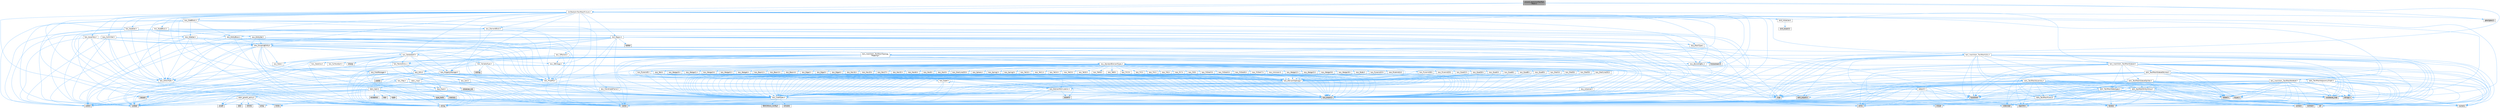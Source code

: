digraph "src/unit_tests/UnitTestTextMesh.C"
{
 // INTERACTIVE_SVG=YES
 // LATEX_PDF_SIZE
  bgcolor="transparent";
  edge [fontname=Helvetica,fontsize=10,labelfontname=Helvetica,labelfontsize=10];
  node [fontname=Helvetica,fontsize=10,shape=box,height=0.2,width=0.4];
  Node1 [id="Node000001",label="src/unit_tests/UnitTestText\lMesh.C",height=0.2,width=0.4,color="gray40", fillcolor="grey60", style="filled", fontcolor="black",tooltip=" "];
  Node1 -> Node2 [id="edge1_Node000001_Node000002",color="steelblue1",style="solid",tooltip=" "];
  Node2 [id="Node000002",label="string",height=0.2,width=0.4,color="grey60", fillcolor="#E0E0E0", style="filled",tooltip=" "];
  Node1 -> Node3 [id="edge2_Node000001_Node000003",color="steelblue1",style="solid",tooltip=" "];
  Node3 [id="Node000003",label="vector",height=0.2,width=0.4,color="grey60", fillcolor="#E0E0E0", style="filled",tooltip=" "];
  Node1 -> Node4 [id="edge3_Node000001_Node000004",color="steelblue1",style="solid",tooltip=" "];
  Node4 [id="Node000004",label="gtest/gtest.h",height=0.2,width=0.4,color="grey60", fillcolor="#E0E0E0", style="filled",tooltip=" "];
  Node1 -> Node5 [id="edge4_Node000001_Node000005",color="steelblue1",style="solid",tooltip=" "];
  Node5 [id="Node000005",label="UnitTestIotmTextMeshFixture.h",height=0.2,width=0.4,color="grey40", fillcolor="white", style="filled",URL="$UnitTestIotmTextMeshFixture_8h.html",tooltip=" "];
  Node5 -> Node6 [id="edge5_Node000005_Node000006",color="steelblue1",style="solid",tooltip=" "];
  Node6 [id="Node000006",label="Ioss_CodeTypes.h",height=0.2,width=0.4,color="grey40", fillcolor="white", style="filled",URL="$Ioss__CodeTypes_8h.html",tooltip=" "];
  Node6 -> Node7 [id="edge6_Node000006_Node000007",color="steelblue1",style="solid",tooltip=" "];
  Node7 [id="Node000007",label="array",height=0.2,width=0.4,color="grey60", fillcolor="#E0E0E0", style="filled",tooltip=" "];
  Node6 -> Node8 [id="edge7_Node000006_Node000008",color="steelblue1",style="solid",tooltip=" "];
  Node8 [id="Node000008",label="cstddef",height=0.2,width=0.4,color="grey60", fillcolor="#E0E0E0", style="filled",tooltip=" "];
  Node6 -> Node9 [id="edge8_Node000006_Node000009",color="steelblue1",style="solid",tooltip=" "];
  Node9 [id="Node000009",label="cstdint",height=0.2,width=0.4,color="grey60", fillcolor="#E0E0E0", style="filled",tooltip=" "];
  Node6 -> Node2 [id="edge9_Node000006_Node000002",color="steelblue1",style="solid",tooltip=" "];
  Node6 -> Node3 [id="edge10_Node000006_Node000003",color="steelblue1",style="solid",tooltip=" "];
  Node6 -> Node10 [id="edge11_Node000006_Node000010",color="steelblue1",style="solid",tooltip=" "];
  Node10 [id="Node000010",label="SEACASIoss_config.h",height=0.2,width=0.4,color="grey60", fillcolor="#E0E0E0", style="filled",tooltip=" "];
  Node6 -> Node11 [id="edge12_Node000006_Node000011",color="steelblue1",style="solid",tooltip=" "];
  Node11 [id="Node000011",label="complex",height=0.2,width=0.4,color="grey60", fillcolor="#E0E0E0", style="filled",tooltip=" "];
  Node5 -> Node12 [id="edge13_Node000005_Node000012",color="steelblue1",style="solid",tooltip=" "];
  Node12 [id="Node000012",label="Ionit_Initializer.h",height=0.2,width=0.4,color="grey40", fillcolor="white", style="filled",URL="$Ionit__Initializer_8h.html",tooltip=" "];
  Node12 -> Node13 [id="edge14_Node000012_Node000013",color="steelblue1",style="solid",tooltip=" "];
  Node13 [id="Node000013",label="ionit_export.h",height=0.2,width=0.4,color="grey60", fillcolor="#E0E0E0", style="filled",tooltip=" "];
  Node5 -> Node14 [id="edge15_Node000005_Node000014",color="steelblue1",style="solid",tooltip=" "];
  Node14 [id="Node000014",label="Ioss_Assembly.h",height=0.2,width=0.4,color="grey40", fillcolor="white", style="filled",URL="$Ioss__Assembly_8h.html",tooltip=" "];
  Node14 -> Node15 [id="edge16_Node000014_Node000015",color="steelblue1",style="solid",tooltip=" "];
  Node15 [id="Node000015",label="ioss_export.h",height=0.2,width=0.4,color="grey60", fillcolor="#E0E0E0", style="filled",tooltip=" "];
  Node14 -> Node16 [id="edge17_Node000014_Node000016",color="steelblue1",style="solid",tooltip=" "];
  Node16 [id="Node000016",label="Ioss_EntityType.h",height=0.2,width=0.4,color="grey40", fillcolor="white", style="filled",URL="$Ioss__EntityType_8h.html",tooltip=" "];
  Node14 -> Node17 [id="edge18_Node000014_Node000017",color="steelblue1",style="solid",tooltip=" "];
  Node17 [id="Node000017",label="Ioss_Property.h",height=0.2,width=0.4,color="grey40", fillcolor="white", style="filled",URL="$Ioss__Property_8h.html",tooltip=" "];
  Node17 -> Node15 [id="edge19_Node000017_Node000015",color="steelblue1",style="solid",tooltip=" "];
  Node17 -> Node9 [id="edge20_Node000017_Node000009",color="steelblue1",style="solid",tooltip=" "];
  Node17 -> Node2 [id="edge21_Node000017_Node000002",color="steelblue1",style="solid",tooltip=" "];
  Node17 -> Node3 [id="edge22_Node000017_Node000003",color="steelblue1",style="solid",tooltip=" "];
  Node14 -> Node18 [id="edge23_Node000014_Node000018",color="steelblue1",style="solid",tooltip=" "];
  Node18 [id="Node000018",label="Ioss_GroupingEntity.h",height=0.2,width=0.4,color="grey40", fillcolor="white", style="filled",URL="$Ioss__GroupingEntity_8h.html",tooltip=" "];
  Node18 -> Node15 [id="edge24_Node000018_Node000015",color="steelblue1",style="solid",tooltip=" "];
  Node18 -> Node6 [id="edge25_Node000018_Node000006",color="steelblue1",style="solid",tooltip=" "];
  Node18 -> Node19 [id="edge26_Node000018_Node000019",color="steelblue1",style="solid",tooltip=" "];
  Node19 [id="Node000019",label="Ioss_DatabaseIO.h",height=0.2,width=0.4,color="grey40", fillcolor="white", style="filled",URL="$Ioss__DatabaseIO_8h.html",tooltip=" "];
  Node19 -> Node15 [id="edge27_Node000019_Node000015",color="steelblue1",style="solid",tooltip=" "];
  Node19 -> Node20 [id="edge28_Node000019_Node000020",color="steelblue1",style="solid",tooltip=" "];
  Node20 [id="Node000020",label="Ioss_BoundingBox.h",height=0.2,width=0.4,color="grey40", fillcolor="white", style="filled",URL="$Ioss__BoundingBox_8h.html",tooltip=" "];
  Node20 -> Node15 [id="edge29_Node000020_Node000015",color="steelblue1",style="solid",tooltip=" "];
  Node19 -> Node6 [id="edge30_Node000019_Node000006",color="steelblue1",style="solid",tooltip=" "];
  Node19 -> Node21 [id="edge31_Node000019_Node000021",color="steelblue1",style="solid",tooltip=" "];
  Node21 [id="Node000021",label="Ioss_DBUsage.h",height=0.2,width=0.4,color="grey40", fillcolor="white", style="filled",URL="$Ioss__DBUsage_8h.html",tooltip=" "];
  Node19 -> Node22 [id="edge32_Node000019_Node000022",color="steelblue1",style="solid",tooltip=" "];
  Node22 [id="Node000022",label="Ioss_DataSize.h",height=0.2,width=0.4,color="grey40", fillcolor="white", style="filled",URL="$Ioss__DataSize_8h.html",tooltip=" "];
  Node19 -> Node16 [id="edge33_Node000019_Node000016",color="steelblue1",style="solid",tooltip=" "];
  Node19 -> Node23 [id="edge34_Node000019_Node000023",color="steelblue1",style="solid",tooltip=" "];
  Node23 [id="Node000023",label="Ioss_Map.h",height=0.2,width=0.4,color="grey40", fillcolor="white", style="filled",URL="$Ioss__Map_8h.html",tooltip=" "];
  Node23 -> Node15 [id="edge35_Node000023_Node000015",color="steelblue1",style="solid",tooltip=" "];
  Node23 -> Node6 [id="edge36_Node000023_Node000006",color="steelblue1",style="solid",tooltip=" "];
  Node23 -> Node24 [id="edge37_Node000023_Node000024",color="steelblue1",style="solid",tooltip=" "];
  Node24 [id="Node000024",label="Ioss_Field.h",height=0.2,width=0.4,color="grey40", fillcolor="white", style="filled",URL="$Ioss__Field_8h.html",tooltip=" "];
  Node24 -> Node15 [id="edge38_Node000024_Node000015",color="steelblue1",style="solid",tooltip=" "];
  Node24 -> Node6 [id="edge39_Node000024_Node000006",color="steelblue1",style="solid",tooltip=" "];
  Node24 -> Node8 [id="edge40_Node000024_Node000008",color="steelblue1",style="solid",tooltip=" "];
  Node24 -> Node2 [id="edge41_Node000024_Node000002",color="steelblue1",style="solid",tooltip=" "];
  Node24 -> Node3 [id="edge42_Node000024_Node000003",color="steelblue1",style="solid",tooltip=" "];
  Node23 -> Node8 [id="edge43_Node000023_Node000008",color="steelblue1",style="solid",tooltip=" "];
  Node23 -> Node9 [id="edge44_Node000023_Node000009",color="steelblue1",style="solid",tooltip=" "];
  Node23 -> Node2 [id="edge45_Node000023_Node000002",color="steelblue1",style="solid",tooltip=" "];
  Node23 -> Node3 [id="edge46_Node000023_Node000003",color="steelblue1",style="solid",tooltip=" "];
  Node23 -> Node25 [id="edge47_Node000023_Node000025",color="steelblue1",style="solid",tooltip=" "];
  Node25 [id="Node000025",label="unordered_map",height=0.2,width=0.4,color="grey60", fillcolor="#E0E0E0", style="filled",tooltip=" "];
  Node19 -> Node26 [id="edge48_Node000019_Node000026",color="steelblue1",style="solid",tooltip=" "];
  Node26 [id="Node000026",label="Ioss_ParallelUtils.h",height=0.2,width=0.4,color="grey40", fillcolor="white", style="filled",URL="$Ioss__ParallelUtils_8h.html",tooltip=" "];
  Node26 -> Node15 [id="edge49_Node000026_Node000015",color="steelblue1",style="solid",tooltip=" "];
  Node26 -> Node6 [id="edge50_Node000026_Node000006",color="steelblue1",style="solid",tooltip=" "];
  Node26 -> Node27 [id="edge51_Node000026_Node000027",color="steelblue1",style="solid",tooltip=" "];
  Node27 [id="Node000027",label="Ioss_Utils.h",height=0.2,width=0.4,color="grey40", fillcolor="white", style="filled",URL="$Ioss__Utils_8h.html",tooltip=" "];
  Node27 -> Node15 [id="edge52_Node000027_Node000015",color="steelblue1",style="solid",tooltip=" "];
  Node27 -> Node6 [id="edge53_Node000027_Node000006",color="steelblue1",style="solid",tooltip=" "];
  Node27 -> Node28 [id="edge54_Node000027_Node000028",color="steelblue1",style="solid",tooltip=" "];
  Node28 [id="Node000028",label="Ioss_ElementTopology.h",height=0.2,width=0.4,color="grey40", fillcolor="white", style="filled",URL="$Ioss__ElementTopology_8h.html",tooltip=" "];
  Node28 -> Node15 [id="edge55_Node000028_Node000015",color="steelblue1",style="solid",tooltip=" "];
  Node28 -> Node6 [id="edge56_Node000028_Node000006",color="steelblue1",style="solid",tooltip=" "];
  Node28 -> Node29 [id="edge57_Node000028_Node000029",color="steelblue1",style="solid",tooltip=" "];
  Node29 [id="Node000029",label="Ioss_ElementPermutation.h",height=0.2,width=0.4,color="grey40", fillcolor="white", style="filled",URL="$Ioss__ElementPermutation_8h.html",tooltip=" "];
  Node29 -> Node15 [id="edge58_Node000029_Node000015",color="steelblue1",style="solid",tooltip=" "];
  Node29 -> Node6 [id="edge59_Node000029_Node000006",color="steelblue1",style="solid",tooltip=" "];
  Node29 -> Node30 [id="edge60_Node000029_Node000030",color="steelblue1",style="solid",tooltip=" "];
  Node30 [id="Node000030",label="assert.h",height=0.2,width=0.4,color="grey60", fillcolor="#E0E0E0", style="filled",tooltip=" "];
  Node29 -> Node31 [id="edge61_Node000029_Node000031",color="steelblue1",style="solid",tooltip=" "];
  Node31 [id="Node000031",label="limits",height=0.2,width=0.4,color="grey60", fillcolor="#E0E0E0", style="filled",tooltip=" "];
  Node29 -> Node32 [id="edge62_Node000029_Node000032",color="steelblue1",style="solid",tooltip=" "];
  Node32 [id="Node000032",label="map",height=0.2,width=0.4,color="grey60", fillcolor="#E0E0E0", style="filled",tooltip=" "];
  Node29 -> Node2 [id="edge63_Node000029_Node000002",color="steelblue1",style="solid",tooltip=" "];
  Node29 -> Node3 [id="edge64_Node000029_Node000003",color="steelblue1",style="solid",tooltip=" "];
  Node28 -> Node32 [id="edge65_Node000028_Node000032",color="steelblue1",style="solid",tooltip=" "];
  Node28 -> Node33 [id="edge66_Node000028_Node000033",color="steelblue1",style="solid",tooltip=" "];
  Node33 [id="Node000033",label="set",height=0.2,width=0.4,color="grey60", fillcolor="#E0E0E0", style="filled",tooltip=" "];
  Node28 -> Node2 [id="edge67_Node000028_Node000002",color="steelblue1",style="solid",tooltip=" "];
  Node28 -> Node3 [id="edge68_Node000028_Node000003",color="steelblue1",style="solid",tooltip=" "];
  Node27 -> Node16 [id="edge69_Node000027_Node000016",color="steelblue1",style="solid",tooltip=" "];
  Node27 -> Node24 [id="edge70_Node000027_Node000024",color="steelblue1",style="solid",tooltip=" "];
  Node27 -> Node17 [id="edge71_Node000027_Node000017",color="steelblue1",style="solid",tooltip=" "];
  Node27 -> Node34 [id="edge72_Node000027_Node000034",color="steelblue1",style="solid",tooltip=" "];
  Node34 [id="Node000034",label="Ioss_Sort.h",height=0.2,width=0.4,color="grey40", fillcolor="white", style="filled",URL="$Ioss__Sort_8h.html",tooltip=" "];
  Node34 -> Node35 [id="edge73_Node000034_Node000035",color="steelblue1",style="solid",tooltip=" "];
  Node35 [id="Node000035",label="pdqsort.h",height=0.2,width=0.4,color="grey40", fillcolor="white", style="filled",URL="$pdqsort_8h.html",tooltip=" "];
  Node35 -> Node36 [id="edge74_Node000035_Node000036",color="steelblue1",style="solid",tooltip=" "];
  Node36 [id="Node000036",label="algorithm",height=0.2,width=0.4,color="grey60", fillcolor="#E0E0E0", style="filled",tooltip=" "];
  Node35 -> Node8 [id="edge75_Node000035_Node000008",color="steelblue1",style="solid",tooltip=" "];
  Node35 -> Node37 [id="edge76_Node000035_Node000037",color="steelblue1",style="solid",tooltip=" "];
  Node37 [id="Node000037",label="functional",height=0.2,width=0.4,color="grey60", fillcolor="#E0E0E0", style="filled",tooltip=" "];
  Node35 -> Node38 [id="edge77_Node000035_Node000038",color="steelblue1",style="solid",tooltip=" "];
  Node38 [id="Node000038",label="iterator",height=0.2,width=0.4,color="grey60", fillcolor="#E0E0E0", style="filled",tooltip=" "];
  Node35 -> Node39 [id="edge78_Node000035_Node000039",color="steelblue1",style="solid",tooltip=" "];
  Node39 [id="Node000039",label="utility",height=0.2,width=0.4,color="grey60", fillcolor="#E0E0E0", style="filled",tooltip=" "];
  Node34 -> Node8 [id="edge79_Node000034_Node000008",color="steelblue1",style="solid",tooltip=" "];
  Node34 -> Node3 [id="edge80_Node000034_Node000003",color="steelblue1",style="solid",tooltip=" "];
  Node27 -> Node36 [id="edge81_Node000027_Node000036",color="steelblue1",style="solid",tooltip=" "];
  Node27 -> Node40 [id="edge82_Node000027_Node000040",color="steelblue1",style="solid",tooltip=" "];
  Node40 [id="Node000040",label="cassert",height=0.2,width=0.4,color="grey60", fillcolor="#E0E0E0", style="filled",tooltip=" "];
  Node27 -> Node41 [id="edge83_Node000027_Node000041",color="steelblue1",style="solid",tooltip=" "];
  Node41 [id="Node000041",label="cmath",height=0.2,width=0.4,color="grey60", fillcolor="#E0E0E0", style="filled",tooltip=" "];
  Node27 -> Node8 [id="edge84_Node000027_Node000008",color="steelblue1",style="solid",tooltip=" "];
  Node27 -> Node9 [id="edge85_Node000027_Node000009",color="steelblue1",style="solid",tooltip=" "];
  Node27 -> Node42 [id="edge86_Node000027_Node000042",color="steelblue1",style="solid",tooltip=" "];
  Node42 [id="Node000042",label="cstdlib",height=0.2,width=0.4,color="grey60", fillcolor="#E0E0E0", style="filled",tooltip=" "];
  Node27 -> Node43 [id="edge87_Node000027_Node000043",color="steelblue1",style="solid",tooltip=" "];
  Node43 [id="Node000043",label="iostream",height=0.2,width=0.4,color="grey60", fillcolor="#E0E0E0", style="filled",tooltip=" "];
  Node27 -> Node44 [id="edge88_Node000027_Node000044",color="steelblue1",style="solid",tooltip=" "];
  Node44 [id="Node000044",label="stdexcept",height=0.2,width=0.4,color="grey60", fillcolor="#E0E0E0", style="filled",tooltip=" "];
  Node27 -> Node2 [id="edge89_Node000027_Node000002",color="steelblue1",style="solid",tooltip=" "];
  Node27 -> Node3 [id="edge90_Node000027_Node000003",color="steelblue1",style="solid",tooltip=" "];
  Node26 -> Node40 [id="edge91_Node000026_Node000040",color="steelblue1",style="solid",tooltip=" "];
  Node26 -> Node8 [id="edge92_Node000026_Node000008",color="steelblue1",style="solid",tooltip=" "];
  Node26 -> Node2 [id="edge93_Node000026_Node000002",color="steelblue1",style="solid",tooltip=" "];
  Node26 -> Node3 [id="edge94_Node000026_Node000003",color="steelblue1",style="solid",tooltip=" "];
  Node19 -> Node45 [id="edge95_Node000019_Node000045",color="steelblue1",style="solid",tooltip=" "];
  Node45 [id="Node000045",label="Ioss_PropertyManager.h",height=0.2,width=0.4,color="grey40", fillcolor="white", style="filled",URL="$Ioss__PropertyManager_8h.html",tooltip=" "];
  Node45 -> Node15 [id="edge96_Node000045_Node000015",color="steelblue1",style="solid",tooltip=" "];
  Node45 -> Node6 [id="edge97_Node000045_Node000006",color="steelblue1",style="solid",tooltip=" "];
  Node45 -> Node17 [id="edge98_Node000045_Node000017",color="steelblue1",style="solid",tooltip=" "];
  Node45 -> Node8 [id="edge99_Node000045_Node000008",color="steelblue1",style="solid",tooltip=" "];
  Node45 -> Node2 [id="edge100_Node000045_Node000002",color="steelblue1",style="solid",tooltip=" "];
  Node45 -> Node3 [id="edge101_Node000045_Node000003",color="steelblue1",style="solid",tooltip=" "];
  Node45 -> Node46 [id="edge102_Node000045_Node000046",color="steelblue1",style="solid",tooltip=" "];
  Node46 [id="Node000046",label="robin_map.h",height=0.2,width=0.4,color="grey40", fillcolor="white", style="filled",URL="$robin__map_8h.html",tooltip=" "];
  Node46 -> Node8 [id="edge103_Node000046_Node000008",color="steelblue1",style="solid",tooltip=" "];
  Node46 -> Node37 [id="edge104_Node000046_Node000037",color="steelblue1",style="solid",tooltip=" "];
  Node46 -> Node47 [id="edge105_Node000046_Node000047",color="steelblue1",style="solid",tooltip=" "];
  Node47 [id="Node000047",label="initializer_list",height=0.2,width=0.4,color="grey60", fillcolor="#E0E0E0", style="filled",tooltip=" "];
  Node46 -> Node48 [id="edge106_Node000046_Node000048",color="steelblue1",style="solid",tooltip=" "];
  Node48 [id="Node000048",label="memory",height=0.2,width=0.4,color="grey60", fillcolor="#E0E0E0", style="filled",tooltip=" "];
  Node46 -> Node49 [id="edge107_Node000046_Node000049",color="steelblue1",style="solid",tooltip=" "];
  Node49 [id="Node000049",label="type_traits",height=0.2,width=0.4,color="grey60", fillcolor="#E0E0E0", style="filled",tooltip=" "];
  Node46 -> Node39 [id="edge108_Node000046_Node000039",color="steelblue1",style="solid",tooltip=" "];
  Node46 -> Node50 [id="edge109_Node000046_Node000050",color="steelblue1",style="solid",tooltip=" "];
  Node50 [id="Node000050",label="robin_hash.h",height=0.2,width=0.4,color="grey40", fillcolor="white", style="filled",URL="$robin__hash_8h.html",tooltip=" "];
  Node50 -> Node36 [id="edge110_Node000050_Node000036",color="steelblue1",style="solid",tooltip=" "];
  Node50 -> Node40 [id="edge111_Node000050_Node000040",color="steelblue1",style="solid",tooltip=" "];
  Node50 -> Node41 [id="edge112_Node000050_Node000041",color="steelblue1",style="solid",tooltip=" "];
  Node50 -> Node8 [id="edge113_Node000050_Node000008",color="steelblue1",style="solid",tooltip=" "];
  Node50 -> Node9 [id="edge114_Node000050_Node000009",color="steelblue1",style="solid",tooltip=" "];
  Node50 -> Node51 [id="edge115_Node000050_Node000051",color="steelblue1",style="solid",tooltip=" "];
  Node51 [id="Node000051",label="exception",height=0.2,width=0.4,color="grey60", fillcolor="#E0E0E0", style="filled",tooltip=" "];
  Node50 -> Node38 [id="edge116_Node000050_Node000038",color="steelblue1",style="solid",tooltip=" "];
  Node50 -> Node31 [id="edge117_Node000050_Node000031",color="steelblue1",style="solid",tooltip=" "];
  Node50 -> Node48 [id="edge118_Node000050_Node000048",color="steelblue1",style="solid",tooltip=" "];
  Node50 -> Node52 [id="edge119_Node000050_Node000052",color="steelblue1",style="solid",tooltip=" "];
  Node52 [id="Node000052",label="new",height=0.2,width=0.4,color="grey60", fillcolor="#E0E0E0", style="filled",tooltip=" "];
  Node50 -> Node44 [id="edge120_Node000050_Node000044",color="steelblue1",style="solid",tooltip=" "];
  Node50 -> Node53 [id="edge121_Node000050_Node000053",color="steelblue1",style="solid",tooltip=" "];
  Node53 [id="Node000053",label="tuple",height=0.2,width=0.4,color="grey60", fillcolor="#E0E0E0", style="filled",tooltip=" "];
  Node50 -> Node49 [id="edge122_Node000050_Node000049",color="steelblue1",style="solid",tooltip=" "];
  Node50 -> Node39 [id="edge123_Node000050_Node000039",color="steelblue1",style="solid",tooltip=" "];
  Node50 -> Node3 [id="edge124_Node000050_Node000003",color="steelblue1",style="solid",tooltip=" "];
  Node50 -> Node54 [id="edge125_Node000050_Node000054",color="steelblue1",style="solid",tooltip=" "];
  Node54 [id="Node000054",label="robin_growth_policy.h",height=0.2,width=0.4,color="grey40", fillcolor="white", style="filled",URL="$robin__growth__policy_8h.html",tooltip=" "];
  Node54 -> Node36 [id="edge126_Node000054_Node000036",color="steelblue1",style="solid",tooltip=" "];
  Node54 -> Node7 [id="edge127_Node000054_Node000007",color="steelblue1",style="solid",tooltip=" "];
  Node54 -> Node55 [id="edge128_Node000054_Node000055",color="steelblue1",style="solid",tooltip=" "];
  Node55 [id="Node000055",label="climits",height=0.2,width=0.4,color="grey60", fillcolor="#E0E0E0", style="filled",tooltip=" "];
  Node54 -> Node41 [id="edge129_Node000054_Node000041",color="steelblue1",style="solid",tooltip=" "];
  Node54 -> Node8 [id="edge130_Node000054_Node000008",color="steelblue1",style="solid",tooltip=" "];
  Node54 -> Node9 [id="edge131_Node000054_Node000009",color="steelblue1",style="solid",tooltip=" "];
  Node54 -> Node38 [id="edge132_Node000054_Node000038",color="steelblue1",style="solid",tooltip=" "];
  Node54 -> Node31 [id="edge133_Node000054_Node000031",color="steelblue1",style="solid",tooltip=" "];
  Node54 -> Node56 [id="edge134_Node000054_Node000056",color="steelblue1",style="solid",tooltip=" "];
  Node56 [id="Node000056",label="ratio",height=0.2,width=0.4,color="grey60", fillcolor="#E0E0E0", style="filled",tooltip=" "];
  Node54 -> Node44 [id="edge135_Node000054_Node000044",color="steelblue1",style="solid",tooltip=" "];
  Node19 -> Node57 [id="edge136_Node000019_Node000057",color="steelblue1",style="solid",tooltip=" "];
  Node57 [id="Node000057",label="Ioss_State.h",height=0.2,width=0.4,color="grey40", fillcolor="white", style="filled",URL="$Ioss__State_8h.html",tooltip=" "];
  Node19 -> Node58 [id="edge137_Node000019_Node000058",color="steelblue1",style="solid",tooltip=" "];
  Node58 [id="Node000058",label="Ioss_SurfaceSplit.h",height=0.2,width=0.4,color="grey40", fillcolor="white", style="filled",URL="$Ioss__SurfaceSplit_8h.html",tooltip=" "];
  Node19 -> Node59 [id="edge138_Node000019_Node000059",color="steelblue1",style="solid",tooltip=" "];
  Node59 [id="Node000059",label="chrono",height=0.2,width=0.4,color="grey60", fillcolor="#E0E0E0", style="filled",tooltip=" "];
  Node19 -> Node8 [id="edge139_Node000019_Node000008",color="steelblue1",style="solid",tooltip=" "];
  Node19 -> Node9 [id="edge140_Node000019_Node000009",color="steelblue1",style="solid",tooltip=" "];
  Node19 -> Node32 [id="edge141_Node000019_Node000032",color="steelblue1",style="solid",tooltip=" "];
  Node19 -> Node2 [id="edge142_Node000019_Node000002",color="steelblue1",style="solid",tooltip=" "];
  Node19 -> Node39 [id="edge143_Node000019_Node000039",color="steelblue1",style="solid",tooltip=" "];
  Node19 -> Node3 [id="edge144_Node000019_Node000003",color="steelblue1",style="solid",tooltip=" "];
  Node18 -> Node16 [id="edge145_Node000018_Node000016",color="steelblue1",style="solid",tooltip=" "];
  Node18 -> Node24 [id="edge146_Node000018_Node000024",color="steelblue1",style="solid",tooltip=" "];
  Node18 -> Node60 [id="edge147_Node000018_Node000060",color="steelblue1",style="solid",tooltip=" "];
  Node60 [id="Node000060",label="Ioss_FieldManager.h",height=0.2,width=0.4,color="grey40", fillcolor="white", style="filled",URL="$Ioss__FieldManager_8h.html",tooltip=" "];
  Node60 -> Node15 [id="edge148_Node000060_Node000015",color="steelblue1",style="solid",tooltip=" "];
  Node60 -> Node6 [id="edge149_Node000060_Node000006",color="steelblue1",style="solid",tooltip=" "];
  Node60 -> Node24 [id="edge150_Node000060_Node000024",color="steelblue1",style="solid",tooltip=" "];
  Node60 -> Node8 [id="edge151_Node000060_Node000008",color="steelblue1",style="solid",tooltip=" "];
  Node60 -> Node2 [id="edge152_Node000060_Node000002",color="steelblue1",style="solid",tooltip=" "];
  Node60 -> Node3 [id="edge153_Node000060_Node000003",color="steelblue1",style="solid",tooltip=" "];
  Node60 -> Node46 [id="edge154_Node000060_Node000046",color="steelblue1",style="solid",tooltip=" "];
  Node18 -> Node17 [id="edge155_Node000018_Node000017",color="steelblue1",style="solid",tooltip=" "];
  Node18 -> Node45 [id="edge156_Node000018_Node000045",color="steelblue1",style="solid",tooltip=" "];
  Node18 -> Node57 [id="edge157_Node000018_Node000057",color="steelblue1",style="solid",tooltip=" "];
  Node18 -> Node61 [id="edge158_Node000018_Node000061",color="steelblue1",style="solid",tooltip=" "];
  Node61 [id="Node000061",label="Ioss_VariableType.h",height=0.2,width=0.4,color="grey40", fillcolor="white", style="filled",URL="$Ioss__VariableType_8h.html",tooltip=" "];
  Node61 -> Node15 [id="edge159_Node000061_Node000015",color="steelblue1",style="solid",tooltip=" "];
  Node61 -> Node6 [id="edge160_Node000061_Node000006",color="steelblue1",style="solid",tooltip=" "];
  Node61 -> Node27 [id="edge161_Node000061_Node000027",color="steelblue1",style="solid",tooltip=" "];
  Node61 -> Node62 [id="edge162_Node000061_Node000062",color="steelblue1",style="solid",tooltip=" "];
  Node62 [id="Node000062",label="cstring",height=0.2,width=0.4,color="grey60", fillcolor="#E0E0E0", style="filled",tooltip=" "];
  Node61 -> Node37 [id="edge163_Node000061_Node000037",color="steelblue1",style="solid",tooltip=" "];
  Node61 -> Node32 [id="edge164_Node000061_Node000032",color="steelblue1",style="solid",tooltip=" "];
  Node61 -> Node2 [id="edge165_Node000061_Node000002",color="steelblue1",style="solid",tooltip=" "];
  Node61 -> Node3 [id="edge166_Node000061_Node000003",color="steelblue1",style="solid",tooltip=" "];
  Node18 -> Node8 [id="edge167_Node000018_Node000008",color="steelblue1",style="solid",tooltip=" "];
  Node18 -> Node9 [id="edge168_Node000018_Node000009",color="steelblue1",style="solid",tooltip=" "];
  Node18 -> Node2 [id="edge169_Node000018_Node000002",color="steelblue1",style="solid",tooltip=" "];
  Node18 -> Node3 [id="edge170_Node000018_Node000003",color="steelblue1",style="solid",tooltip=" "];
  Node14 -> Node8 [id="edge171_Node000014_Node000008",color="steelblue1",style="solid",tooltip=" "];
  Node14 -> Node9 [id="edge172_Node000014_Node000009",color="steelblue1",style="solid",tooltip=" "];
  Node14 -> Node2 [id="edge173_Node000014_Node000002",color="steelblue1",style="solid",tooltip=" "];
  Node5 -> Node63 [id="edge174_Node000005_Node000063",color="steelblue1",style="solid",tooltip=" "];
  Node63 [id="Node000063",label="Ioss_CommSet.h",height=0.2,width=0.4,color="grey40", fillcolor="white", style="filled",URL="$Ioss__CommSet_8h.html",tooltip=" "];
  Node63 -> Node15 [id="edge175_Node000063_Node000015",color="steelblue1",style="solid",tooltip=" "];
  Node63 -> Node16 [id="edge176_Node000063_Node000016",color="steelblue1",style="solid",tooltip=" "];
  Node63 -> Node18 [id="edge177_Node000063_Node000018",color="steelblue1",style="solid",tooltip=" "];
  Node63 -> Node17 [id="edge178_Node000063_Node000017",color="steelblue1",style="solid",tooltip=" "];
  Node63 -> Node8 [id="edge179_Node000063_Node000008",color="steelblue1",style="solid",tooltip=" "];
  Node63 -> Node9 [id="edge180_Node000063_Node000009",color="steelblue1",style="solid",tooltip=" "];
  Node63 -> Node2 [id="edge181_Node000063_Node000002",color="steelblue1",style="solid",tooltip=" "];
  Node5 -> Node21 [id="edge182_Node000005_Node000021",color="steelblue1",style="solid",tooltip=" "];
  Node5 -> Node19 [id="edge183_Node000005_Node000019",color="steelblue1",style="solid",tooltip=" "];
  Node5 -> Node64 [id="edge184_Node000005_Node000064",color="steelblue1",style="solid",tooltip=" "];
  Node64 [id="Node000064",label="Ioss_ElementBlock.h",height=0.2,width=0.4,color="grey40", fillcolor="white", style="filled",URL="$Ioss__ElementBlock_8h.html",tooltip=" "];
  Node64 -> Node15 [id="edge185_Node000064_Node000015",color="steelblue1",style="solid",tooltip=" "];
  Node64 -> Node20 [id="edge186_Node000064_Node000020",color="steelblue1",style="solid",tooltip=" "];
  Node64 -> Node6 [id="edge187_Node000064_Node000006",color="steelblue1",style="solid",tooltip=" "];
  Node64 -> Node65 [id="edge188_Node000064_Node000065",color="steelblue1",style="solid",tooltip=" "];
  Node65 [id="Node000065",label="Ioss_EntityBlock.h",height=0.2,width=0.4,color="grey40", fillcolor="white", style="filled",URL="$Ioss__EntityBlock_8h.html",tooltip=" "];
  Node65 -> Node15 [id="edge189_Node000065_Node000015",color="steelblue1",style="solid",tooltip=" "];
  Node65 -> Node18 [id="edge190_Node000065_Node000018",color="steelblue1",style="solid",tooltip=" "];
  Node65 -> Node17 [id="edge191_Node000065_Node000017",color="steelblue1",style="solid",tooltip=" "];
  Node65 -> Node8 [id="edge192_Node000065_Node000008",color="steelblue1",style="solid",tooltip=" "];
  Node65 -> Node2 [id="edge193_Node000065_Node000002",color="steelblue1",style="solid",tooltip=" "];
  Node64 -> Node17 [id="edge194_Node000064_Node000017",color="steelblue1",style="solid",tooltip=" "];
  Node64 -> Node40 [id="edge195_Node000064_Node000040",color="steelblue1",style="solid",tooltip=" "];
  Node64 -> Node2 [id="edge196_Node000064_Node000002",color="steelblue1",style="solid",tooltip=" "];
  Node5 -> Node28 [id="edge197_Node000005_Node000028",color="steelblue1",style="solid",tooltip=" "];
  Node5 -> Node16 [id="edge198_Node000005_Node000016",color="steelblue1",style="solid",tooltip=" "];
  Node5 -> Node24 [id="edge199_Node000005_Node000024",color="steelblue1",style="solid",tooltip=" "];
  Node5 -> Node18 [id="edge200_Node000005_Node000018",color="steelblue1",style="solid",tooltip=" "];
  Node5 -> Node66 [id="edge201_Node000005_Node000066",color="steelblue1",style="solid",tooltip=" "];
  Node66 [id="Node000066",label="Ioss_IOFactory.h",height=0.2,width=0.4,color="grey40", fillcolor="white", style="filled",URL="$Ioss__IOFactory_8h.html",tooltip=" "];
  Node66 -> Node15 [id="edge202_Node000066_Node000015",color="steelblue1",style="solid",tooltip=" "];
  Node66 -> Node6 [id="edge203_Node000066_Node000006",color="steelblue1",style="solid",tooltip=" "];
  Node66 -> Node2 [id="edge204_Node000066_Node000002",color="steelblue1",style="solid",tooltip=" "];
  Node66 -> Node21 [id="edge205_Node000066_Node000021",color="steelblue1",style="solid",tooltip=" "];
  Node66 -> Node26 [id="edge206_Node000066_Node000026",color="steelblue1",style="solid",tooltip=" "];
  Node66 -> Node45 [id="edge207_Node000066_Node000045",color="steelblue1",style="solid",tooltip=" "];
  Node66 -> Node32 [id="edge208_Node000066_Node000032",color="steelblue1",style="solid",tooltip=" "];
  Node66 -> Node3 [id="edge209_Node000066_Node000003",color="steelblue1",style="solid",tooltip=" "];
  Node5 -> Node67 [id="edge210_Node000005_Node000067",color="steelblue1",style="solid",tooltip=" "];
  Node67 [id="Node000067",label="Ioss_MeshType.h",height=0.2,width=0.4,color="grey40", fillcolor="white", style="filled",URL="$Ioss__MeshType_8h.html",tooltip=" "];
  Node5 -> Node68 [id="edge211_Node000005_Node000068",color="steelblue1",style="solid",tooltip=" "];
  Node68 [id="Node000068",label="Ioss_NodeBlock.h",height=0.2,width=0.4,color="grey40", fillcolor="white", style="filled",URL="$Ioss__NodeBlock_8h.html",tooltip=" "];
  Node68 -> Node15 [id="edge212_Node000068_Node000015",color="steelblue1",style="solid",tooltip=" "];
  Node68 -> Node20 [id="edge213_Node000068_Node000020",color="steelblue1",style="solid",tooltip=" "];
  Node68 -> Node65 [id="edge214_Node000068_Node000065",color="steelblue1",style="solid",tooltip=" "];
  Node68 -> Node16 [id="edge215_Node000068_Node000016",color="steelblue1",style="solid",tooltip=" "];
  Node68 -> Node17 [id="edge216_Node000068_Node000017",color="steelblue1",style="solid",tooltip=" "];
  Node68 -> Node8 [id="edge217_Node000068_Node000008",color="steelblue1",style="solid",tooltip=" "];
  Node68 -> Node9 [id="edge218_Node000068_Node000009",color="steelblue1",style="solid",tooltip=" "];
  Node68 -> Node2 [id="edge219_Node000068_Node000002",color="steelblue1",style="solid",tooltip=" "];
  Node5 -> Node69 [id="edge220_Node000005_Node000069",color="steelblue1",style="solid",tooltip=" "];
  Node69 [id="Node000069",label="Ioss_NodeSet.h",height=0.2,width=0.4,color="grey40", fillcolor="white", style="filled",URL="$Ioss__NodeSet_8h.html",tooltip=" "];
  Node69 -> Node15 [id="edge221_Node000069_Node000015",color="steelblue1",style="solid",tooltip=" "];
  Node69 -> Node16 [id="edge222_Node000069_Node000016",color="steelblue1",style="solid",tooltip=" "];
  Node69 -> Node17 [id="edge223_Node000069_Node000017",color="steelblue1",style="solid",tooltip=" "];
  Node69 -> Node70 [id="edge224_Node000069_Node000070",color="steelblue1",style="solid",tooltip=" "];
  Node70 [id="Node000070",label="Ioss_EntitySet.h",height=0.2,width=0.4,color="grey40", fillcolor="white", style="filled",URL="$Ioss__EntitySet_8h.html",tooltip=" "];
  Node70 -> Node15 [id="edge225_Node000070_Node000015",color="steelblue1",style="solid",tooltip=" "];
  Node70 -> Node18 [id="edge226_Node000070_Node000018",color="steelblue1",style="solid",tooltip=" "];
  Node70 -> Node17 [id="edge227_Node000070_Node000017",color="steelblue1",style="solid",tooltip=" "];
  Node70 -> Node8 [id="edge228_Node000070_Node000008",color="steelblue1",style="solid",tooltip=" "];
  Node70 -> Node2 [id="edge229_Node000070_Node000002",color="steelblue1",style="solid",tooltip=" "];
  Node69 -> Node8 [id="edge230_Node000069_Node000008",color="steelblue1",style="solid",tooltip=" "];
  Node69 -> Node9 [id="edge231_Node000069_Node000009",color="steelblue1",style="solid",tooltip=" "];
  Node69 -> Node2 [id="edge232_Node000069_Node000002",color="steelblue1",style="solid",tooltip=" "];
  Node5 -> Node26 [id="edge233_Node000005_Node000026",color="steelblue1",style="solid",tooltip=" "];
  Node5 -> Node45 [id="edge234_Node000005_Node000045",color="steelblue1",style="solid",tooltip=" "];
  Node5 -> Node71 [id="edge235_Node000005_Node000071",color="steelblue1",style="solid",tooltip=" "];
  Node71 [id="Node000071",label="Ioss_Region.h",height=0.2,width=0.4,color="grey40", fillcolor="white", style="filled",URL="$Ioss__Region_8h.html",tooltip=" "];
  Node71 -> Node15 [id="edge236_Node000071_Node000015",color="steelblue1",style="solid",tooltip=" "];
  Node71 -> Node72 [id="edge237_Node000071_Node000072",color="steelblue1",style="solid",tooltip=" "];
  Node72 [id="Node000072",label="Ioss_CoordinateFrame.h",height=0.2,width=0.4,color="grey40", fillcolor="white", style="filled",URL="$Ioss__CoordinateFrame_8h.html",tooltip=" "];
  Node72 -> Node15 [id="edge238_Node000072_Node000015",color="steelblue1",style="solid",tooltip=" "];
  Node72 -> Node9 [id="edge239_Node000072_Node000009",color="steelblue1",style="solid",tooltip=" "];
  Node72 -> Node3 [id="edge240_Node000072_Node000003",color="steelblue1",style="solid",tooltip=" "];
  Node71 -> Node19 [id="edge241_Node000071_Node000019",color="steelblue1",style="solid",tooltip=" "];
  Node71 -> Node16 [id="edge242_Node000071_Node000016",color="steelblue1",style="solid",tooltip=" "];
  Node71 -> Node24 [id="edge243_Node000071_Node000024",color="steelblue1",style="solid",tooltip=" "];
  Node71 -> Node18 [id="edge244_Node000071_Node000018",color="steelblue1",style="solid",tooltip=" "];
  Node71 -> Node67 [id="edge245_Node000071_Node000067",color="steelblue1",style="solid",tooltip=" "];
  Node71 -> Node17 [id="edge246_Node000071_Node000017",color="steelblue1",style="solid",tooltip=" "];
  Node71 -> Node57 [id="edge247_Node000071_Node000057",color="steelblue1",style="solid",tooltip=" "];
  Node71 -> Node8 [id="edge248_Node000071_Node000008",color="steelblue1",style="solid",tooltip=" "];
  Node71 -> Node9 [id="edge249_Node000071_Node000009",color="steelblue1",style="solid",tooltip=" "];
  Node71 -> Node37 [id="edge250_Node000071_Node000037",color="steelblue1",style="solid",tooltip=" "];
  Node71 -> Node73 [id="edge251_Node000071_Node000073",color="steelblue1",style="solid",tooltip=" "];
  Node73 [id="Node000073",label="iosfwd",height=0.2,width=0.4,color="grey60", fillcolor="#E0E0E0", style="filled",tooltip=" "];
  Node71 -> Node32 [id="edge252_Node000071_Node000032",color="steelblue1",style="solid",tooltip=" "];
  Node71 -> Node2 [id="edge253_Node000071_Node000002",color="steelblue1",style="solid",tooltip=" "];
  Node71 -> Node39 [id="edge254_Node000071_Node000039",color="steelblue1",style="solid",tooltip=" "];
  Node71 -> Node3 [id="edge255_Node000071_Node000003",color="steelblue1",style="solid",tooltip=" "];
  Node71 -> Node74 [id="edge256_Node000071_Node000074",color="steelblue1",style="solid",tooltip=" "];
  Node74 [id="Node000074",label="sstream",height=0.2,width=0.4,color="grey60", fillcolor="#E0E0E0", style="filled",tooltip=" "];
  Node71 -> Node75 [id="edge257_Node000071_Node000075",color="steelblue1",style="solid",tooltip=" "];
  Node75 [id="Node000075",label="fmt/ostream.h",height=0.2,width=0.4,color="grey60", fillcolor="#E0E0E0", style="filled",tooltip=" "];
  Node5 -> Node76 [id="edge258_Node000005_Node000076",color="steelblue1",style="solid",tooltip=" "];
  Node76 [id="Node000076",label="Ioss_SideBlock.h",height=0.2,width=0.4,color="grey40", fillcolor="white", style="filled",URL="$Ioss__SideBlock_8h.html",tooltip=" "];
  Node76 -> Node15 [id="edge259_Node000076_Node000015",color="steelblue1",style="solid",tooltip=" "];
  Node76 -> Node64 [id="edge260_Node000076_Node000064",color="steelblue1",style="solid",tooltip=" "];
  Node76 -> Node65 [id="edge261_Node000076_Node000065",color="steelblue1",style="solid",tooltip=" "];
  Node76 -> Node16 [id="edge262_Node000076_Node000016",color="steelblue1",style="solid",tooltip=" "];
  Node76 -> Node17 [id="edge263_Node000076_Node000017",color="steelblue1",style="solid",tooltip=" "];
  Node76 -> Node77 [id="edge264_Node000076_Node000077",color="steelblue1",style="solid",tooltip=" "];
  Node77 [id="Node000077",label="Ioss_SideSet.h",height=0.2,width=0.4,color="grey40", fillcolor="white", style="filled",URL="$Ioss__SideSet_8h.html",tooltip=" "];
  Node77 -> Node15 [id="edge265_Node000077_Node000015",color="steelblue1",style="solid",tooltip=" "];
  Node77 -> Node16 [id="edge266_Node000077_Node000016",color="steelblue1",style="solid",tooltip=" "];
  Node77 -> Node18 [id="edge267_Node000077_Node000018",color="steelblue1",style="solid",tooltip=" "];
  Node77 -> Node17 [id="edge268_Node000077_Node000017",color="steelblue1",style="solid",tooltip=" "];
  Node77 -> Node8 [id="edge269_Node000077_Node000008",color="steelblue1",style="solid",tooltip=" "];
  Node77 -> Node9 [id="edge270_Node000077_Node000009",color="steelblue1",style="solid",tooltip=" "];
  Node77 -> Node2 [id="edge271_Node000077_Node000002",color="steelblue1",style="solid",tooltip=" "];
  Node77 -> Node3 [id="edge272_Node000077_Node000003",color="steelblue1",style="solid",tooltip=" "];
  Node76 -> Node8 [id="edge273_Node000076_Node000008",color="steelblue1",style="solid",tooltip=" "];
  Node76 -> Node9 [id="edge274_Node000076_Node000009",color="steelblue1",style="solid",tooltip=" "];
  Node76 -> Node2 [id="edge275_Node000076_Node000002",color="steelblue1",style="solid",tooltip=" "];
  Node76 -> Node3 [id="edge276_Node000076_Node000003",color="steelblue1",style="solid",tooltip=" "];
  Node5 -> Node77 [id="edge277_Node000005_Node000077",color="steelblue1",style="solid",tooltip=" "];
  Node5 -> Node78 [id="edge278_Node000005_Node000078",color="steelblue1",style="solid",tooltip=" "];
  Node78 [id="Node000078",label="Ioss_StandardElementTypes.h",height=0.2,width=0.4,color="grey40", fillcolor="white", style="filled",URL="$Ioss__StandardElementTypes_8h.html",tooltip=" "];
  Node78 -> Node79 [id="edge279_Node000078_Node000079",color="steelblue1",style="solid",tooltip=" "];
  Node79 [id="Node000079",label="Ioss_Beam2.h",height=0.2,width=0.4,color="grey40", fillcolor="white", style="filled",URL="$Ioss__Beam2_8h.html",tooltip=" "];
  Node79 -> Node15 [id="edge280_Node000079_Node000015",color="steelblue1",style="solid",tooltip=" "];
  Node79 -> Node6 [id="edge281_Node000079_Node000006",color="steelblue1",style="solid",tooltip=" "];
  Node79 -> Node28 [id="edge282_Node000079_Node000028",color="steelblue1",style="solid",tooltip=" "];
  Node78 -> Node80 [id="edge283_Node000078_Node000080",color="steelblue1",style="solid",tooltip=" "];
  Node80 [id="Node000080",label="Ioss_Beam3.h",height=0.2,width=0.4,color="grey40", fillcolor="white", style="filled",URL="$Ioss__Beam3_8h.html",tooltip=" "];
  Node80 -> Node15 [id="edge284_Node000080_Node000015",color="steelblue1",style="solid",tooltip=" "];
  Node80 -> Node6 [id="edge285_Node000080_Node000006",color="steelblue1",style="solid",tooltip=" "];
  Node80 -> Node28 [id="edge286_Node000080_Node000028",color="steelblue1",style="solid",tooltip=" "];
  Node78 -> Node81 [id="edge287_Node000078_Node000081",color="steelblue1",style="solid",tooltip=" "];
  Node81 [id="Node000081",label="Ioss_Beam4.h",height=0.2,width=0.4,color="grey40", fillcolor="white", style="filled",URL="$Ioss__Beam4_8h.html",tooltip=" "];
  Node81 -> Node15 [id="edge288_Node000081_Node000015",color="steelblue1",style="solid",tooltip=" "];
  Node81 -> Node6 [id="edge289_Node000081_Node000006",color="steelblue1",style="solid",tooltip=" "];
  Node81 -> Node28 [id="edge290_Node000081_Node000028",color="steelblue1",style="solid",tooltip=" "];
  Node78 -> Node82 [id="edge291_Node000078_Node000082",color="steelblue1",style="solid",tooltip=" "];
  Node82 [id="Node000082",label="Ioss_Edge2.h",height=0.2,width=0.4,color="grey40", fillcolor="white", style="filled",URL="$Ioss__Edge2_8h.html",tooltip=" "];
  Node82 -> Node15 [id="edge292_Node000082_Node000015",color="steelblue1",style="solid",tooltip=" "];
  Node82 -> Node6 [id="edge293_Node000082_Node000006",color="steelblue1",style="solid",tooltip=" "];
  Node82 -> Node28 [id="edge294_Node000082_Node000028",color="steelblue1",style="solid",tooltip=" "];
  Node78 -> Node83 [id="edge295_Node000078_Node000083",color="steelblue1",style="solid",tooltip=" "];
  Node83 [id="Node000083",label="Ioss_Edge3.h",height=0.2,width=0.4,color="grey40", fillcolor="white", style="filled",URL="$Ioss__Edge3_8h.html",tooltip=" "];
  Node83 -> Node15 [id="edge296_Node000083_Node000015",color="steelblue1",style="solid",tooltip=" "];
  Node83 -> Node6 [id="edge297_Node000083_Node000006",color="steelblue1",style="solid",tooltip=" "];
  Node83 -> Node28 [id="edge298_Node000083_Node000028",color="steelblue1",style="solid",tooltip=" "];
  Node78 -> Node84 [id="edge299_Node000078_Node000084",color="steelblue1",style="solid",tooltip=" "];
  Node84 [id="Node000084",label="Ioss_Edge4.h",height=0.2,width=0.4,color="grey40", fillcolor="white", style="filled",URL="$Ioss__Edge4_8h.html",tooltip=" "];
  Node84 -> Node15 [id="edge300_Node000084_Node000015",color="steelblue1",style="solid",tooltip=" "];
  Node84 -> Node6 [id="edge301_Node000084_Node000006",color="steelblue1",style="solid",tooltip=" "];
  Node84 -> Node28 [id="edge302_Node000084_Node000028",color="steelblue1",style="solid",tooltip=" "];
  Node78 -> Node85 [id="edge303_Node000078_Node000085",color="steelblue1",style="solid",tooltip=" "];
  Node85 [id="Node000085",label="Ioss_Hex16.h",height=0.2,width=0.4,color="grey40", fillcolor="white", style="filled",URL="$Ioss__Hex16_8h.html",tooltip=" "];
  Node85 -> Node15 [id="edge304_Node000085_Node000015",color="steelblue1",style="solid",tooltip=" "];
  Node85 -> Node6 [id="edge305_Node000085_Node000006",color="steelblue1",style="solid",tooltip=" "];
  Node85 -> Node28 [id="edge306_Node000085_Node000028",color="steelblue1",style="solid",tooltip=" "];
  Node78 -> Node86 [id="edge307_Node000078_Node000086",color="steelblue1",style="solid",tooltip=" "];
  Node86 [id="Node000086",label="Ioss_Hex20.h",height=0.2,width=0.4,color="grey40", fillcolor="white", style="filled",URL="$Ioss__Hex20_8h.html",tooltip=" "];
  Node86 -> Node15 [id="edge308_Node000086_Node000015",color="steelblue1",style="solid",tooltip=" "];
  Node86 -> Node6 [id="edge309_Node000086_Node000006",color="steelblue1",style="solid",tooltip=" "];
  Node86 -> Node28 [id="edge310_Node000086_Node000028",color="steelblue1",style="solid",tooltip=" "];
  Node78 -> Node87 [id="edge311_Node000078_Node000087",color="steelblue1",style="solid",tooltip=" "];
  Node87 [id="Node000087",label="Ioss_Hex27.h",height=0.2,width=0.4,color="grey40", fillcolor="white", style="filled",URL="$Ioss__Hex27_8h.html",tooltip=" "];
  Node87 -> Node15 [id="edge312_Node000087_Node000015",color="steelblue1",style="solid",tooltip=" "];
  Node87 -> Node6 [id="edge313_Node000087_Node000006",color="steelblue1",style="solid",tooltip=" "];
  Node87 -> Node28 [id="edge314_Node000087_Node000028",color="steelblue1",style="solid",tooltip=" "];
  Node78 -> Node88 [id="edge315_Node000078_Node000088",color="steelblue1",style="solid",tooltip=" "];
  Node88 [id="Node000088",label="Ioss_Hex32.h",height=0.2,width=0.4,color="grey40", fillcolor="white", style="filled",URL="$Ioss__Hex32_8h.html",tooltip=" "];
  Node88 -> Node15 [id="edge316_Node000088_Node000015",color="steelblue1",style="solid",tooltip=" "];
  Node88 -> Node6 [id="edge317_Node000088_Node000006",color="steelblue1",style="solid",tooltip=" "];
  Node88 -> Node28 [id="edge318_Node000088_Node000028",color="steelblue1",style="solid",tooltip=" "];
  Node78 -> Node89 [id="edge319_Node000078_Node000089",color="steelblue1",style="solid",tooltip=" "];
  Node89 [id="Node000089",label="Ioss_Hex64.h",height=0.2,width=0.4,color="grey40", fillcolor="white", style="filled",URL="$Ioss__Hex64_8h.html",tooltip=" "];
  Node89 -> Node15 [id="edge320_Node000089_Node000015",color="steelblue1",style="solid",tooltip=" "];
  Node89 -> Node6 [id="edge321_Node000089_Node000006",color="steelblue1",style="solid",tooltip=" "];
  Node89 -> Node28 [id="edge322_Node000089_Node000028",color="steelblue1",style="solid",tooltip=" "];
  Node78 -> Node90 [id="edge323_Node000078_Node000090",color="steelblue1",style="solid",tooltip=" "];
  Node90 [id="Node000090",label="Ioss_Hex8.h",height=0.2,width=0.4,color="grey40", fillcolor="white", style="filled",URL="$Ioss__Hex8_8h.html",tooltip=" "];
  Node90 -> Node15 [id="edge324_Node000090_Node000015",color="steelblue1",style="solid",tooltip=" "];
  Node90 -> Node6 [id="edge325_Node000090_Node000006",color="steelblue1",style="solid",tooltip=" "];
  Node90 -> Node28 [id="edge326_Node000090_Node000028",color="steelblue1",style="solid",tooltip=" "];
  Node78 -> Node91 [id="edge327_Node000078_Node000091",color="steelblue1",style="solid",tooltip=" "];
  Node91 [id="Node000091",label="Ioss_Hex9.h",height=0.2,width=0.4,color="grey40", fillcolor="white", style="filled",URL="$Ioss__Hex9_8h.html",tooltip=" "];
  Node91 -> Node15 [id="edge328_Node000091_Node000015",color="steelblue1",style="solid",tooltip=" "];
  Node91 -> Node6 [id="edge329_Node000091_Node000006",color="steelblue1",style="solid",tooltip=" "];
  Node91 -> Node28 [id="edge330_Node000091_Node000028",color="steelblue1",style="solid",tooltip=" "];
  Node78 -> Node92 [id="edge331_Node000078_Node000092",color="steelblue1",style="solid",tooltip=" "];
  Node92 [id="Node000092",label="Ioss_Initializer.h",height=0.2,width=0.4,color="grey40", fillcolor="white", style="filled",URL="$Ioss__Initializer_8h.html",tooltip=" "];
  Node92 -> Node15 [id="edge332_Node000092_Node000015",color="steelblue1",style="solid",tooltip=" "];
  Node78 -> Node93 [id="edge333_Node000078_Node000093",color="steelblue1",style="solid",tooltip=" "];
  Node93 [id="Node000093",label="Ioss_Node.h",height=0.2,width=0.4,color="grey40", fillcolor="white", style="filled",URL="$Ioss__Node_8h.html",tooltip=" "];
  Node93 -> Node15 [id="edge334_Node000093_Node000015",color="steelblue1",style="solid",tooltip=" "];
  Node93 -> Node6 [id="edge335_Node000093_Node000006",color="steelblue1",style="solid",tooltip=" "];
  Node93 -> Node28 [id="edge336_Node000093_Node000028",color="steelblue1",style="solid",tooltip=" "];
  Node78 -> Node94 [id="edge337_Node000078_Node000094",color="steelblue1",style="solid",tooltip=" "];
  Node94 [id="Node000094",label="Ioss_Pyramid13.h",height=0.2,width=0.4,color="grey40", fillcolor="white", style="filled",URL="$Ioss__Pyramid13_8h.html",tooltip=" "];
  Node94 -> Node15 [id="edge338_Node000094_Node000015",color="steelblue1",style="solid",tooltip=" "];
  Node94 -> Node6 [id="edge339_Node000094_Node000006",color="steelblue1",style="solid",tooltip=" "];
  Node94 -> Node28 [id="edge340_Node000094_Node000028",color="steelblue1",style="solid",tooltip=" "];
  Node78 -> Node95 [id="edge341_Node000078_Node000095",color="steelblue1",style="solid",tooltip=" "];
  Node95 [id="Node000095",label="Ioss_Pyramid14.h",height=0.2,width=0.4,color="grey40", fillcolor="white", style="filled",URL="$Ioss__Pyramid14_8h.html",tooltip=" "];
  Node95 -> Node15 [id="edge342_Node000095_Node000015",color="steelblue1",style="solid",tooltip=" "];
  Node95 -> Node6 [id="edge343_Node000095_Node000006",color="steelblue1",style="solid",tooltip=" "];
  Node95 -> Node28 [id="edge344_Node000095_Node000028",color="steelblue1",style="solid",tooltip=" "];
  Node78 -> Node96 [id="edge345_Node000078_Node000096",color="steelblue1",style="solid",tooltip=" "];
  Node96 [id="Node000096",label="Ioss_Pyramid18.h",height=0.2,width=0.4,color="grey40", fillcolor="white", style="filled",URL="$Ioss__Pyramid18_8h.html",tooltip=" "];
  Node96 -> Node15 [id="edge346_Node000096_Node000015",color="steelblue1",style="solid",tooltip=" "];
  Node96 -> Node6 [id="edge347_Node000096_Node000006",color="steelblue1",style="solid",tooltip=" "];
  Node96 -> Node28 [id="edge348_Node000096_Node000028",color="steelblue1",style="solid",tooltip=" "];
  Node78 -> Node97 [id="edge349_Node000078_Node000097",color="steelblue1",style="solid",tooltip=" "];
  Node97 [id="Node000097",label="Ioss_Pyramid19.h",height=0.2,width=0.4,color="grey40", fillcolor="white", style="filled",URL="$Ioss__Pyramid19_8h.html",tooltip=" "];
  Node97 -> Node15 [id="edge350_Node000097_Node000015",color="steelblue1",style="solid",tooltip=" "];
  Node97 -> Node6 [id="edge351_Node000097_Node000006",color="steelblue1",style="solid",tooltip=" "];
  Node97 -> Node28 [id="edge352_Node000097_Node000028",color="steelblue1",style="solid",tooltip=" "];
  Node78 -> Node98 [id="edge353_Node000078_Node000098",color="steelblue1",style="solid",tooltip=" "];
  Node98 [id="Node000098",label="Ioss_Pyramid5.h",height=0.2,width=0.4,color="grey40", fillcolor="white", style="filled",URL="$Ioss__Pyramid5_8h.html",tooltip=" "];
  Node98 -> Node15 [id="edge354_Node000098_Node000015",color="steelblue1",style="solid",tooltip=" "];
  Node98 -> Node6 [id="edge355_Node000098_Node000006",color="steelblue1",style="solid",tooltip=" "];
  Node98 -> Node29 [id="edge356_Node000098_Node000029",color="steelblue1",style="solid",tooltip=" "];
  Node98 -> Node28 [id="edge357_Node000098_Node000028",color="steelblue1",style="solid",tooltip=" "];
  Node78 -> Node99 [id="edge358_Node000078_Node000099",color="steelblue1",style="solid",tooltip=" "];
  Node99 [id="Node000099",label="Ioss_Quad12.h",height=0.2,width=0.4,color="grey40", fillcolor="white", style="filled",URL="$Ioss__Quad12_8h.html",tooltip=" "];
  Node99 -> Node15 [id="edge359_Node000099_Node000015",color="steelblue1",style="solid",tooltip=" "];
  Node99 -> Node6 [id="edge360_Node000099_Node000006",color="steelblue1",style="solid",tooltip=" "];
  Node99 -> Node28 [id="edge361_Node000099_Node000028",color="steelblue1",style="solid",tooltip=" "];
  Node78 -> Node100 [id="edge362_Node000078_Node000100",color="steelblue1",style="solid",tooltip=" "];
  Node100 [id="Node000100",label="Ioss_Quad16.h",height=0.2,width=0.4,color="grey40", fillcolor="white", style="filled",URL="$Ioss__Quad16_8h.html",tooltip=" "];
  Node100 -> Node15 [id="edge363_Node000100_Node000015",color="steelblue1",style="solid",tooltip=" "];
  Node100 -> Node6 [id="edge364_Node000100_Node000006",color="steelblue1",style="solid",tooltip=" "];
  Node100 -> Node28 [id="edge365_Node000100_Node000028",color="steelblue1",style="solid",tooltip=" "];
  Node78 -> Node101 [id="edge366_Node000078_Node000101",color="steelblue1",style="solid",tooltip=" "];
  Node101 [id="Node000101",label="Ioss_Quad4.h",height=0.2,width=0.4,color="grey40", fillcolor="white", style="filled",URL="$Ioss__Quad4_8h.html",tooltip=" "];
  Node101 -> Node15 [id="edge367_Node000101_Node000015",color="steelblue1",style="solid",tooltip=" "];
  Node101 -> Node6 [id="edge368_Node000101_Node000006",color="steelblue1",style="solid",tooltip=" "];
  Node101 -> Node28 [id="edge369_Node000101_Node000028",color="steelblue1",style="solid",tooltip=" "];
  Node78 -> Node102 [id="edge370_Node000078_Node000102",color="steelblue1",style="solid",tooltip=" "];
  Node102 [id="Node000102",label="Ioss_Quad6.h",height=0.2,width=0.4,color="grey40", fillcolor="white", style="filled",URL="$Ioss__Quad6_8h.html",tooltip=" "];
  Node102 -> Node15 [id="edge371_Node000102_Node000015",color="steelblue1",style="solid",tooltip=" "];
  Node102 -> Node6 [id="edge372_Node000102_Node000006",color="steelblue1",style="solid",tooltip=" "];
  Node102 -> Node28 [id="edge373_Node000102_Node000028",color="steelblue1",style="solid",tooltip=" "];
  Node78 -> Node103 [id="edge374_Node000078_Node000103",color="steelblue1",style="solid",tooltip=" "];
  Node103 [id="Node000103",label="Ioss_Quad8.h",height=0.2,width=0.4,color="grey40", fillcolor="white", style="filled",URL="$Ioss__Quad8_8h.html",tooltip=" "];
  Node103 -> Node15 [id="edge375_Node000103_Node000015",color="steelblue1",style="solid",tooltip=" "];
  Node103 -> Node6 [id="edge376_Node000103_Node000006",color="steelblue1",style="solid",tooltip=" "];
  Node103 -> Node28 [id="edge377_Node000103_Node000028",color="steelblue1",style="solid",tooltip=" "];
  Node78 -> Node104 [id="edge378_Node000078_Node000104",color="steelblue1",style="solid",tooltip=" "];
  Node104 [id="Node000104",label="Ioss_Quad9.h",height=0.2,width=0.4,color="grey40", fillcolor="white", style="filled",URL="$Ioss__Quad9_8h.html",tooltip=" "];
  Node104 -> Node15 [id="edge379_Node000104_Node000015",color="steelblue1",style="solid",tooltip=" "];
  Node104 -> Node6 [id="edge380_Node000104_Node000006",color="steelblue1",style="solid",tooltip=" "];
  Node104 -> Node28 [id="edge381_Node000104_Node000028",color="steelblue1",style="solid",tooltip=" "];
  Node78 -> Node105 [id="edge382_Node000078_Node000105",color="steelblue1",style="solid",tooltip=" "];
  Node105 [id="Node000105",label="Ioss_Shell4.h",height=0.2,width=0.4,color="grey40", fillcolor="white", style="filled",URL="$Ioss__Shell4_8h.html",tooltip=" "];
  Node105 -> Node15 [id="edge383_Node000105_Node000015",color="steelblue1",style="solid",tooltip=" "];
  Node105 -> Node6 [id="edge384_Node000105_Node000006",color="steelblue1",style="solid",tooltip=" "];
  Node105 -> Node28 [id="edge385_Node000105_Node000028",color="steelblue1",style="solid",tooltip=" "];
  Node78 -> Node106 [id="edge386_Node000078_Node000106",color="steelblue1",style="solid",tooltip=" "];
  Node106 [id="Node000106",label="Ioss_Shell8.h",height=0.2,width=0.4,color="grey40", fillcolor="white", style="filled",URL="$Ioss__Shell8_8h.html",tooltip=" "];
  Node106 -> Node15 [id="edge387_Node000106_Node000015",color="steelblue1",style="solid",tooltip=" "];
  Node106 -> Node6 [id="edge388_Node000106_Node000006",color="steelblue1",style="solid",tooltip=" "];
  Node106 -> Node28 [id="edge389_Node000106_Node000028",color="steelblue1",style="solid",tooltip=" "];
  Node78 -> Node107 [id="edge390_Node000078_Node000107",color="steelblue1",style="solid",tooltip=" "];
  Node107 [id="Node000107",label="Ioss_Shell9.h",height=0.2,width=0.4,color="grey40", fillcolor="white", style="filled",URL="$Ioss__Shell9_8h.html",tooltip=" "];
  Node107 -> Node15 [id="edge391_Node000107_Node000015",color="steelblue1",style="solid",tooltip=" "];
  Node107 -> Node6 [id="edge392_Node000107_Node000006",color="steelblue1",style="solid",tooltip=" "];
  Node107 -> Node28 [id="edge393_Node000107_Node000028",color="steelblue1",style="solid",tooltip=" "];
  Node78 -> Node108 [id="edge394_Node000078_Node000108",color="steelblue1",style="solid",tooltip=" "];
  Node108 [id="Node000108",label="Ioss_ShellLine2D2.h",height=0.2,width=0.4,color="grey40", fillcolor="white", style="filled",URL="$Ioss__ShellLine2D2_8h.html",tooltip=" "];
  Node108 -> Node15 [id="edge395_Node000108_Node000015",color="steelblue1",style="solid",tooltip=" "];
  Node108 -> Node6 [id="edge396_Node000108_Node000006",color="steelblue1",style="solid",tooltip=" "];
  Node108 -> Node28 [id="edge397_Node000108_Node000028",color="steelblue1",style="solid",tooltip=" "];
  Node78 -> Node109 [id="edge398_Node000078_Node000109",color="steelblue1",style="solid",tooltip=" "];
  Node109 [id="Node000109",label="Ioss_ShellLine2D3.h",height=0.2,width=0.4,color="grey40", fillcolor="white", style="filled",URL="$Ioss__ShellLine2D3_8h.html",tooltip=" "];
  Node109 -> Node15 [id="edge399_Node000109_Node000015",color="steelblue1",style="solid",tooltip=" "];
  Node109 -> Node6 [id="edge400_Node000109_Node000006",color="steelblue1",style="solid",tooltip=" "];
  Node109 -> Node28 [id="edge401_Node000109_Node000028",color="steelblue1",style="solid",tooltip=" "];
  Node78 -> Node110 [id="edge402_Node000078_Node000110",color="steelblue1",style="solid",tooltip=" "];
  Node110 [id="Node000110",label="Ioss_Sphere.h",height=0.2,width=0.4,color="grey40", fillcolor="white", style="filled",URL="$Ioss__Sphere_8h.html",tooltip=" "];
  Node110 -> Node15 [id="edge403_Node000110_Node000015",color="steelblue1",style="solid",tooltip=" "];
  Node110 -> Node6 [id="edge404_Node000110_Node000006",color="steelblue1",style="solid",tooltip=" "];
  Node110 -> Node28 [id="edge405_Node000110_Node000028",color="steelblue1",style="solid",tooltip=" "];
  Node78 -> Node111 [id="edge406_Node000078_Node000111",color="steelblue1",style="solid",tooltip=" "];
  Node111 [id="Node000111",label="Ioss_Spring2.h",height=0.2,width=0.4,color="grey40", fillcolor="white", style="filled",URL="$Ioss__Spring2_8h.html",tooltip=" "];
  Node111 -> Node15 [id="edge407_Node000111_Node000015",color="steelblue1",style="solid",tooltip=" "];
  Node111 -> Node6 [id="edge408_Node000111_Node000006",color="steelblue1",style="solid",tooltip=" "];
  Node111 -> Node28 [id="edge409_Node000111_Node000028",color="steelblue1",style="solid",tooltip=" "];
  Node78 -> Node112 [id="edge410_Node000078_Node000112",color="steelblue1",style="solid",tooltip=" "];
  Node112 [id="Node000112",label="Ioss_Spring3.h",height=0.2,width=0.4,color="grey40", fillcolor="white", style="filled",URL="$Ioss__Spring3_8h.html",tooltip=" "];
  Node112 -> Node15 [id="edge411_Node000112_Node000015",color="steelblue1",style="solid",tooltip=" "];
  Node112 -> Node6 [id="edge412_Node000112_Node000006",color="steelblue1",style="solid",tooltip=" "];
  Node112 -> Node28 [id="edge413_Node000112_Node000028",color="steelblue1",style="solid",tooltip=" "];
  Node78 -> Node113 [id="edge414_Node000078_Node000113",color="steelblue1",style="solid",tooltip=" "];
  Node113 [id="Node000113",label="Ioss_Super.h",height=0.2,width=0.4,color="grey40", fillcolor="white", style="filled",URL="$Ioss__Super_8h.html",tooltip=" "];
  Node113 -> Node15 [id="edge415_Node000113_Node000015",color="steelblue1",style="solid",tooltip=" "];
  Node113 -> Node113 [id="edge416_Node000113_Node000113",color="steelblue1",style="solid",tooltip=" "];
  Node113 -> Node6 [id="edge417_Node000113_Node000006",color="steelblue1",style="solid",tooltip=" "];
  Node113 -> Node29 [id="edge418_Node000113_Node000029",color="steelblue1",style="solid",tooltip=" "];
  Node113 -> Node2 [id="edge419_Node000113_Node000002",color="steelblue1",style="solid",tooltip=" "];
  Node78 -> Node114 [id="edge420_Node000078_Node000114",color="steelblue1",style="solid",tooltip=" "];
  Node114 [id="Node000114",label="Ioss_Tet10.h",height=0.2,width=0.4,color="grey40", fillcolor="white", style="filled",URL="$Ioss__Tet10_8h.html",tooltip=" "];
  Node114 -> Node15 [id="edge421_Node000114_Node000015",color="steelblue1",style="solid",tooltip=" "];
  Node114 -> Node6 [id="edge422_Node000114_Node000006",color="steelblue1",style="solid",tooltip=" "];
  Node114 -> Node28 [id="edge423_Node000114_Node000028",color="steelblue1",style="solid",tooltip=" "];
  Node78 -> Node115 [id="edge424_Node000078_Node000115",color="steelblue1",style="solid",tooltip=" "];
  Node115 [id="Node000115",label="Ioss_Tet11.h",height=0.2,width=0.4,color="grey40", fillcolor="white", style="filled",URL="$Ioss__Tet11_8h.html",tooltip=" "];
  Node115 -> Node15 [id="edge425_Node000115_Node000015",color="steelblue1",style="solid",tooltip=" "];
  Node115 -> Node6 [id="edge426_Node000115_Node000006",color="steelblue1",style="solid",tooltip=" "];
  Node115 -> Node28 [id="edge427_Node000115_Node000028",color="steelblue1",style="solid",tooltip=" "];
  Node78 -> Node116 [id="edge428_Node000078_Node000116",color="steelblue1",style="solid",tooltip=" "];
  Node116 [id="Node000116",label="Ioss_Tet14.h",height=0.2,width=0.4,color="grey40", fillcolor="white", style="filled",URL="$Ioss__Tet14_8h.html",tooltip=" "];
  Node116 -> Node15 [id="edge429_Node000116_Node000015",color="steelblue1",style="solid",tooltip=" "];
  Node116 -> Node6 [id="edge430_Node000116_Node000006",color="steelblue1",style="solid",tooltip=" "];
  Node116 -> Node28 [id="edge431_Node000116_Node000028",color="steelblue1",style="solid",tooltip=" "];
  Node78 -> Node117 [id="edge432_Node000078_Node000117",color="steelblue1",style="solid",tooltip=" "];
  Node117 [id="Node000117",label="Ioss_Tet15.h",height=0.2,width=0.4,color="grey40", fillcolor="white", style="filled",URL="$Ioss__Tet15_8h.html",tooltip=" "];
  Node117 -> Node15 [id="edge433_Node000117_Node000015",color="steelblue1",style="solid",tooltip=" "];
  Node117 -> Node6 [id="edge434_Node000117_Node000006",color="steelblue1",style="solid",tooltip=" "];
  Node117 -> Node28 [id="edge435_Node000117_Node000028",color="steelblue1",style="solid",tooltip=" "];
  Node78 -> Node118 [id="edge436_Node000078_Node000118",color="steelblue1",style="solid",tooltip=" "];
  Node118 [id="Node000118",label="Ioss_Tet16.h",height=0.2,width=0.4,color="grey40", fillcolor="white", style="filled",URL="$Ioss__Tet16_8h.html",tooltip=" "];
  Node118 -> Node15 [id="edge437_Node000118_Node000015",color="steelblue1",style="solid",tooltip=" "];
  Node118 -> Node6 [id="edge438_Node000118_Node000006",color="steelblue1",style="solid",tooltip=" "];
  Node118 -> Node28 [id="edge439_Node000118_Node000028",color="steelblue1",style="solid",tooltip=" "];
  Node78 -> Node119 [id="edge440_Node000078_Node000119",color="steelblue1",style="solid",tooltip=" "];
  Node119 [id="Node000119",label="Ioss_Tet4.h",height=0.2,width=0.4,color="grey40", fillcolor="white", style="filled",URL="$Ioss__Tet4_8h.html",tooltip=" "];
  Node119 -> Node15 [id="edge441_Node000119_Node000015",color="steelblue1",style="solid",tooltip=" "];
  Node119 -> Node6 [id="edge442_Node000119_Node000006",color="steelblue1",style="solid",tooltip=" "];
  Node119 -> Node29 [id="edge443_Node000119_Node000029",color="steelblue1",style="solid",tooltip=" "];
  Node119 -> Node28 [id="edge444_Node000119_Node000028",color="steelblue1",style="solid",tooltip=" "];
  Node78 -> Node120 [id="edge445_Node000078_Node000120",color="steelblue1",style="solid",tooltip=" "];
  Node120 [id="Node000120",label="Ioss_Tet40.h",height=0.2,width=0.4,color="grey40", fillcolor="white", style="filled",URL="$Ioss__Tet40_8h.html",tooltip=" "];
  Node120 -> Node15 [id="edge446_Node000120_Node000015",color="steelblue1",style="solid",tooltip=" "];
  Node120 -> Node6 [id="edge447_Node000120_Node000006",color="steelblue1",style="solid",tooltip=" "];
  Node120 -> Node28 [id="edge448_Node000120_Node000028",color="steelblue1",style="solid",tooltip=" "];
  Node78 -> Node121 [id="edge449_Node000078_Node000121",color="steelblue1",style="solid",tooltip=" "];
  Node121 [id="Node000121",label="Ioss_Tet8.h",height=0.2,width=0.4,color="grey40", fillcolor="white", style="filled",URL="$Ioss__Tet8_8h.html",tooltip=" "];
  Node121 -> Node15 [id="edge450_Node000121_Node000015",color="steelblue1",style="solid",tooltip=" "];
  Node121 -> Node6 [id="edge451_Node000121_Node000006",color="steelblue1",style="solid",tooltip=" "];
  Node121 -> Node28 [id="edge452_Node000121_Node000028",color="steelblue1",style="solid",tooltip=" "];
  Node78 -> Node122 [id="edge453_Node000078_Node000122",color="steelblue1",style="solid",tooltip=" "];
  Node122 [id="Node000122",label="Ioss_Tri13.h",height=0.2,width=0.4,color="grey40", fillcolor="white", style="filled",URL="$Ioss__Tri13_8h.html",tooltip=" "];
  Node122 -> Node15 [id="edge454_Node000122_Node000015",color="steelblue1",style="solid",tooltip=" "];
  Node122 -> Node6 [id="edge455_Node000122_Node000006",color="steelblue1",style="solid",tooltip=" "];
  Node122 -> Node28 [id="edge456_Node000122_Node000028",color="steelblue1",style="solid",tooltip=" "];
  Node78 -> Node123 [id="edge457_Node000078_Node000123",color="steelblue1",style="solid",tooltip=" "];
  Node123 [id="Node000123",label="Ioss_Tri3.h",height=0.2,width=0.4,color="grey40", fillcolor="white", style="filled",URL="$Ioss__Tri3_8h.html",tooltip=" "];
  Node123 -> Node15 [id="edge458_Node000123_Node000015",color="steelblue1",style="solid",tooltip=" "];
  Node123 -> Node6 [id="edge459_Node000123_Node000006",color="steelblue1",style="solid",tooltip=" "];
  Node123 -> Node28 [id="edge460_Node000123_Node000028",color="steelblue1",style="solid",tooltip=" "];
  Node78 -> Node124 [id="edge461_Node000078_Node000124",color="steelblue1",style="solid",tooltip=" "];
  Node124 [id="Node000124",label="Ioss_Tri4.h",height=0.2,width=0.4,color="grey40", fillcolor="white", style="filled",URL="$Ioss__Tri4_8h.html",tooltip=" "];
  Node124 -> Node15 [id="edge462_Node000124_Node000015",color="steelblue1",style="solid",tooltip=" "];
  Node124 -> Node6 [id="edge463_Node000124_Node000006",color="steelblue1",style="solid",tooltip=" "];
  Node124 -> Node28 [id="edge464_Node000124_Node000028",color="steelblue1",style="solid",tooltip=" "];
  Node78 -> Node125 [id="edge465_Node000078_Node000125",color="steelblue1",style="solid",tooltip=" "];
  Node125 [id="Node000125",label="Ioss_Tri6.h",height=0.2,width=0.4,color="grey40", fillcolor="white", style="filled",URL="$Ioss__Tri6_8h.html",tooltip=" "];
  Node125 -> Node15 [id="edge466_Node000125_Node000015",color="steelblue1",style="solid",tooltip=" "];
  Node125 -> Node6 [id="edge467_Node000125_Node000006",color="steelblue1",style="solid",tooltip=" "];
  Node125 -> Node28 [id="edge468_Node000125_Node000028",color="steelblue1",style="solid",tooltip=" "];
  Node78 -> Node126 [id="edge469_Node000078_Node000126",color="steelblue1",style="solid",tooltip=" "];
  Node126 [id="Node000126",label="Ioss_Tri7.h",height=0.2,width=0.4,color="grey40", fillcolor="white", style="filled",URL="$Ioss__Tri7_8h.html",tooltip=" "];
  Node126 -> Node15 [id="edge470_Node000126_Node000015",color="steelblue1",style="solid",tooltip=" "];
  Node126 -> Node6 [id="edge471_Node000126_Node000006",color="steelblue1",style="solid",tooltip=" "];
  Node126 -> Node28 [id="edge472_Node000126_Node000028",color="steelblue1",style="solid",tooltip=" "];
  Node78 -> Node127 [id="edge473_Node000078_Node000127",color="steelblue1",style="solid",tooltip=" "];
  Node127 [id="Node000127",label="Ioss_Tri9.h",height=0.2,width=0.4,color="grey40", fillcolor="white", style="filled",URL="$Ioss__Tri9_8h.html",tooltip=" "];
  Node127 -> Node15 [id="edge474_Node000127_Node000015",color="steelblue1",style="solid",tooltip=" "];
  Node127 -> Node6 [id="edge475_Node000127_Node000006",color="steelblue1",style="solid",tooltip=" "];
  Node127 -> Node28 [id="edge476_Node000127_Node000028",color="steelblue1",style="solid",tooltip=" "];
  Node78 -> Node128 [id="edge477_Node000078_Node000128",color="steelblue1",style="solid",tooltip=" "];
  Node128 [id="Node000128",label="Ioss_TriShell3.h",height=0.2,width=0.4,color="grey40", fillcolor="white", style="filled",URL="$Ioss__TriShell3_8h.html",tooltip=" "];
  Node128 -> Node15 [id="edge478_Node000128_Node000015",color="steelblue1",style="solid",tooltip=" "];
  Node128 -> Node6 [id="edge479_Node000128_Node000006",color="steelblue1",style="solid",tooltip=" "];
  Node128 -> Node28 [id="edge480_Node000128_Node000028",color="steelblue1",style="solid",tooltip=" "];
  Node78 -> Node129 [id="edge481_Node000078_Node000129",color="steelblue1",style="solid",tooltip=" "];
  Node129 [id="Node000129",label="Ioss_TriShell4.h",height=0.2,width=0.4,color="grey40", fillcolor="white", style="filled",URL="$Ioss__TriShell4_8h.html",tooltip=" "];
  Node129 -> Node15 [id="edge482_Node000129_Node000015",color="steelblue1",style="solid",tooltip=" "];
  Node129 -> Node6 [id="edge483_Node000129_Node000006",color="steelblue1",style="solid",tooltip=" "];
  Node129 -> Node28 [id="edge484_Node000129_Node000028",color="steelblue1",style="solid",tooltip=" "];
  Node78 -> Node130 [id="edge485_Node000078_Node000130",color="steelblue1",style="solid",tooltip=" "];
  Node130 [id="Node000130",label="Ioss_TriShell6.h",height=0.2,width=0.4,color="grey40", fillcolor="white", style="filled",URL="$Ioss__TriShell6_8h.html",tooltip=" "];
  Node130 -> Node15 [id="edge486_Node000130_Node000015",color="steelblue1",style="solid",tooltip=" "];
  Node130 -> Node6 [id="edge487_Node000130_Node000006",color="steelblue1",style="solid",tooltip=" "];
  Node130 -> Node28 [id="edge488_Node000130_Node000028",color="steelblue1",style="solid",tooltip=" "];
  Node78 -> Node131 [id="edge489_Node000078_Node000131",color="steelblue1",style="solid",tooltip=" "];
  Node131 [id="Node000131",label="Ioss_TriShell7.h",height=0.2,width=0.4,color="grey40", fillcolor="white", style="filled",URL="$Ioss__TriShell7_8h.html",tooltip=" "];
  Node131 -> Node15 [id="edge490_Node000131_Node000015",color="steelblue1",style="solid",tooltip=" "];
  Node131 -> Node6 [id="edge491_Node000131_Node000006",color="steelblue1",style="solid",tooltip=" "];
  Node131 -> Node28 [id="edge492_Node000131_Node000028",color="steelblue1",style="solid",tooltip=" "];
  Node78 -> Node132 [id="edge493_Node000078_Node000132",color="steelblue1",style="solid",tooltip=" "];
  Node132 [id="Node000132",label="Ioss_Unknown.h",height=0.2,width=0.4,color="grey40", fillcolor="white", style="filled",URL="$Ioss__Unknown_8h.html",tooltip=" "];
  Node132 -> Node15 [id="edge494_Node000132_Node000015",color="steelblue1",style="solid",tooltip=" "];
  Node132 -> Node6 [id="edge495_Node000132_Node000006",color="steelblue1",style="solid",tooltip=" "];
  Node132 -> Node28 [id="edge496_Node000132_Node000028",color="steelblue1",style="solid",tooltip=" "];
  Node78 -> Node133 [id="edge497_Node000078_Node000133",color="steelblue1",style="solid",tooltip=" "];
  Node133 [id="Node000133",label="Ioss_Wedge12.h",height=0.2,width=0.4,color="grey40", fillcolor="white", style="filled",URL="$Ioss__Wedge12_8h.html",tooltip=" "];
  Node133 -> Node15 [id="edge498_Node000133_Node000015",color="steelblue1",style="solid",tooltip=" "];
  Node133 -> Node6 [id="edge499_Node000133_Node000006",color="steelblue1",style="solid",tooltip=" "];
  Node133 -> Node28 [id="edge500_Node000133_Node000028",color="steelblue1",style="solid",tooltip=" "];
  Node78 -> Node134 [id="edge501_Node000078_Node000134",color="steelblue1",style="solid",tooltip=" "];
  Node134 [id="Node000134",label="Ioss_Wedge15.h",height=0.2,width=0.4,color="grey40", fillcolor="white", style="filled",URL="$Ioss__Wedge15_8h.html",tooltip=" "];
  Node134 -> Node15 [id="edge502_Node000134_Node000015",color="steelblue1",style="solid",tooltip=" "];
  Node134 -> Node6 [id="edge503_Node000134_Node000006",color="steelblue1",style="solid",tooltip=" "];
  Node134 -> Node28 [id="edge504_Node000134_Node000028",color="steelblue1",style="solid",tooltip=" "];
  Node78 -> Node135 [id="edge505_Node000078_Node000135",color="steelblue1",style="solid",tooltip=" "];
  Node135 [id="Node000135",label="Ioss_Wedge16.h",height=0.2,width=0.4,color="grey40", fillcolor="white", style="filled",URL="$Ioss__Wedge16_8h.html",tooltip=" "];
  Node135 -> Node15 [id="edge506_Node000135_Node000015",color="steelblue1",style="solid",tooltip=" "];
  Node135 -> Node6 [id="edge507_Node000135_Node000006",color="steelblue1",style="solid",tooltip=" "];
  Node135 -> Node28 [id="edge508_Node000135_Node000028",color="steelblue1",style="solid",tooltip=" "];
  Node78 -> Node136 [id="edge509_Node000078_Node000136",color="steelblue1",style="solid",tooltip=" "];
  Node136 [id="Node000136",label="Ioss_Wedge18.h",height=0.2,width=0.4,color="grey40", fillcolor="white", style="filled",URL="$Ioss__Wedge18_8h.html",tooltip=" "];
  Node136 -> Node15 [id="edge510_Node000136_Node000015",color="steelblue1",style="solid",tooltip=" "];
  Node136 -> Node6 [id="edge511_Node000136_Node000006",color="steelblue1",style="solid",tooltip=" "];
  Node136 -> Node28 [id="edge512_Node000136_Node000028",color="steelblue1",style="solid",tooltip=" "];
  Node78 -> Node137 [id="edge513_Node000078_Node000137",color="steelblue1",style="solid",tooltip=" "];
  Node137 [id="Node000137",label="Ioss_Wedge20.h",height=0.2,width=0.4,color="grey40", fillcolor="white", style="filled",URL="$Ioss__Wedge20_8h.html",tooltip=" "];
  Node137 -> Node15 [id="edge514_Node000137_Node000015",color="steelblue1",style="solid",tooltip=" "];
  Node137 -> Node6 [id="edge515_Node000137_Node000006",color="steelblue1",style="solid",tooltip=" "];
  Node137 -> Node28 [id="edge516_Node000137_Node000028",color="steelblue1",style="solid",tooltip=" "];
  Node78 -> Node138 [id="edge517_Node000078_Node000138",color="steelblue1",style="solid",tooltip=" "];
  Node138 [id="Node000138",label="Ioss_Wedge21.h",height=0.2,width=0.4,color="grey40", fillcolor="white", style="filled",URL="$Ioss__Wedge21_8h.html",tooltip=" "];
  Node138 -> Node15 [id="edge518_Node000138_Node000015",color="steelblue1",style="solid",tooltip=" "];
  Node138 -> Node6 [id="edge519_Node000138_Node000006",color="steelblue1",style="solid",tooltip=" "];
  Node138 -> Node28 [id="edge520_Node000138_Node000028",color="steelblue1",style="solid",tooltip=" "];
  Node78 -> Node139 [id="edge521_Node000078_Node000139",color="steelblue1",style="solid",tooltip=" "];
  Node139 [id="Node000139",label="Ioss_Wedge24.h",height=0.2,width=0.4,color="grey40", fillcolor="white", style="filled",URL="$Ioss__Wedge24_8h.html",tooltip=" "];
  Node139 -> Node15 [id="edge522_Node000139_Node000015",color="steelblue1",style="solid",tooltip=" "];
  Node139 -> Node6 [id="edge523_Node000139_Node000006",color="steelblue1",style="solid",tooltip=" "];
  Node139 -> Node28 [id="edge524_Node000139_Node000028",color="steelblue1",style="solid",tooltip=" "];
  Node78 -> Node140 [id="edge525_Node000078_Node000140",color="steelblue1",style="solid",tooltip=" "];
  Node140 [id="Node000140",label="Ioss_Wedge52.h",height=0.2,width=0.4,color="grey40", fillcolor="white", style="filled",URL="$Ioss__Wedge52_8h.html",tooltip=" "];
  Node140 -> Node15 [id="edge526_Node000140_Node000015",color="steelblue1",style="solid",tooltip=" "];
  Node140 -> Node6 [id="edge527_Node000140_Node000006",color="steelblue1",style="solid",tooltip=" "];
  Node140 -> Node28 [id="edge528_Node000140_Node000028",color="steelblue1",style="solid",tooltip=" "];
  Node78 -> Node141 [id="edge529_Node000078_Node000141",color="steelblue1",style="solid",tooltip=" "];
  Node141 [id="Node000141",label="Ioss_Wedge6.h",height=0.2,width=0.4,color="grey40", fillcolor="white", style="filled",URL="$Ioss__Wedge6_8h.html",tooltip=" "];
  Node141 -> Node15 [id="edge530_Node000141_Node000015",color="steelblue1",style="solid",tooltip=" "];
  Node141 -> Node6 [id="edge531_Node000141_Node000006",color="steelblue1",style="solid",tooltip=" "];
  Node141 -> Node28 [id="edge532_Node000141_Node000028",color="steelblue1",style="solid",tooltip=" "];
  Node5 -> Node4 [id="edge533_Node000005_Node000004",color="steelblue1",style="solid",tooltip=" "];
  Node5 -> Node2 [id="edge534_Node000005_Node000002",color="steelblue1",style="solid",tooltip=" "];
  Node5 -> Node25 [id="edge535_Node000005_Node000025",color="steelblue1",style="solid",tooltip=" "];
  Node5 -> Node75 [id="edge536_Node000005_Node000075",color="steelblue1",style="solid",tooltip=" "];
  Node5 -> Node48 [id="edge537_Node000005_Node000048",color="steelblue1",style="solid",tooltip=" "];
  Node5 -> Node142 [id="edge538_Node000005_Node000142",color="steelblue1",style="solid",tooltip=" "];
  Node142 [id="Node000142",label="strings.h",height=0.2,width=0.4,color="grey60", fillcolor="#E0E0E0", style="filled",tooltip=" "];
  Node5 -> Node3 [id="edge539_Node000005_Node000003",color="steelblue1",style="solid",tooltip=" "];
  Node5 -> Node143 [id="edge540_Node000005_Node000143",color="steelblue1",style="solid",tooltip=" "];
  Node143 [id="Node000143",label="text_mesh/Iotm_TextMeshNodeset.h",height=0.2,width=0.4,color="grey40", fillcolor="white", style="filled",URL="$Iotm__TextMeshNodeset_8h.html",tooltip=" "];
  Node143 -> Node144 [id="edge541_Node000143_Node000144",color="steelblue1",style="solid",tooltip=" "];
  Node144 [id="Node000144",label="ctype.h",height=0.2,width=0.4,color="grey60", fillcolor="#E0E0E0", style="filled",tooltip=" "];
  Node143 -> Node145 [id="edge542_Node000143_Node000145",color="steelblue1",style="solid",tooltip=" "];
  Node145 [id="Node000145",label="stddef.h",height=0.2,width=0.4,color="grey60", fillcolor="#E0E0E0", style="filled",tooltip=" "];
  Node143 -> Node36 [id="edge543_Node000143_Node000036",color="steelblue1",style="solid",tooltip=" "];
  Node143 -> Node38 [id="edge544_Node000143_Node000038",color="steelblue1",style="solid",tooltip=" "];
  Node143 -> Node32 [id="edge545_Node000143_Node000032",color="steelblue1",style="solid",tooltip=" "];
  Node143 -> Node33 [id="edge546_Node000143_Node000033",color="steelblue1",style="solid",tooltip=" "];
  Node143 -> Node74 [id="edge547_Node000143_Node000074",color="steelblue1",style="solid",tooltip=" "];
  Node143 -> Node2 [id="edge548_Node000143_Node000002",color="steelblue1",style="solid",tooltip=" "];
  Node143 -> Node39 [id="edge549_Node000143_Node000039",color="steelblue1",style="solid",tooltip=" "];
  Node143 -> Node3 [id="edge550_Node000143_Node000003",color="steelblue1",style="solid",tooltip=" "];
  Node143 -> Node25 [id="edge551_Node000143_Node000025",color="steelblue1",style="solid",tooltip=" "];
  Node143 -> Node43 [id="edge552_Node000143_Node000043",color="steelblue1",style="solid",tooltip=" "];
  Node143 -> Node37 [id="edge553_Node000143_Node000037",color="steelblue1",style="solid",tooltip=" "];
  Node143 -> Node44 [id="edge554_Node000143_Node000044",color="steelblue1",style="solid",tooltip=" "];
  Node143 -> Node146 [id="edge555_Node000143_Node000146",color="steelblue1",style="solid",tooltip=" "];
  Node146 [id="Node000146",label="numeric",height=0.2,width=0.4,color="grey60", fillcolor="#E0E0E0", style="filled",tooltip=" "];
  Node143 -> Node142 [id="edge556_Node000143_Node000142",color="steelblue1",style="solid",tooltip=" "];
  Node143 -> Node147 [id="edge557_Node000143_Node000147",color="steelblue1",style="solid",tooltip=" "];
  Node147 [id="Node000147",label="Iotm_TextMeshFuncs.h",height=0.2,width=0.4,color="grey40", fillcolor="white", style="filled",URL="$Iotm__TextMeshFuncs_8h.html",tooltip=" "];
  Node147 -> Node148 [id="edge558_Node000147_Node000148",color="steelblue1",style="solid",tooltip=" "];
  Node148 [id="Node000148",label="cctype",height=0.2,width=0.4,color="grey60", fillcolor="#E0E0E0", style="filled",tooltip=" "];
  Node147 -> Node8 [id="edge559_Node000147_Node000008",color="steelblue1",style="solid",tooltip=" "];
  Node147 -> Node36 [id="edge560_Node000147_Node000036",color="steelblue1",style="solid",tooltip=" "];
  Node147 -> Node38 [id="edge561_Node000147_Node000038",color="steelblue1",style="solid",tooltip=" "];
  Node147 -> Node33 [id="edge562_Node000147_Node000033",color="steelblue1",style="solid",tooltip=" "];
  Node147 -> Node2 [id="edge563_Node000147_Node000002",color="steelblue1",style="solid",tooltip=" "];
  Node147 -> Node39 [id="edge564_Node000147_Node000039",color="steelblue1",style="solid",tooltip=" "];
  Node147 -> Node3 [id="edge565_Node000147_Node000003",color="steelblue1",style="solid",tooltip=" "];
  Node147 -> Node74 [id="edge566_Node000147_Node000074",color="steelblue1",style="solid",tooltip=" "];
  Node147 -> Node43 [id="edge567_Node000147_Node000043",color="steelblue1",style="solid",tooltip=" "];
  Node147 -> Node44 [id="edge568_Node000147_Node000044",color="steelblue1",style="solid",tooltip=" "];
  Node147 -> Node146 [id="edge569_Node000147_Node000146",color="steelblue1",style="solid",tooltip=" "];
  Node143 -> Node149 [id="edge570_Node000143_Node000149",color="steelblue1",style="solid",tooltip=" "];
  Node149 [id="Node000149",label="Iotm_TextMeshEntityGroup.h",height=0.2,width=0.4,color="grey40", fillcolor="white", style="filled",URL="$Iotm__TextMeshEntityGroup_8h.html",tooltip=" "];
  Node149 -> Node144 [id="edge571_Node000149_Node000144",color="steelblue1",style="solid",tooltip=" "];
  Node149 -> Node145 [id="edge572_Node000149_Node000145",color="steelblue1",style="solid",tooltip=" "];
  Node149 -> Node36 [id="edge573_Node000149_Node000036",color="steelblue1",style="solid",tooltip=" "];
  Node149 -> Node38 [id="edge574_Node000149_Node000038",color="steelblue1",style="solid",tooltip=" "];
  Node149 -> Node32 [id="edge575_Node000149_Node000032",color="steelblue1",style="solid",tooltip=" "];
  Node149 -> Node33 [id="edge576_Node000149_Node000033",color="steelblue1",style="solid",tooltip=" "];
  Node149 -> Node74 [id="edge577_Node000149_Node000074",color="steelblue1",style="solid",tooltip=" "];
  Node149 -> Node2 [id="edge578_Node000149_Node000002",color="steelblue1",style="solid",tooltip=" "];
  Node149 -> Node39 [id="edge579_Node000149_Node000039",color="steelblue1",style="solid",tooltip=" "];
  Node149 -> Node3 [id="edge580_Node000149_Node000003",color="steelblue1",style="solid",tooltip=" "];
  Node149 -> Node25 [id="edge581_Node000149_Node000025",color="steelblue1",style="solid",tooltip=" "];
  Node149 -> Node43 [id="edge582_Node000149_Node000043",color="steelblue1",style="solid",tooltip=" "];
  Node149 -> Node37 [id="edge583_Node000149_Node000037",color="steelblue1",style="solid",tooltip=" "];
  Node149 -> Node44 [id="edge584_Node000149_Node000044",color="steelblue1",style="solid",tooltip=" "];
  Node149 -> Node146 [id="edge585_Node000149_Node000146",color="steelblue1",style="solid",tooltip=" "];
  Node149 -> Node142 [id="edge586_Node000149_Node000142",color="steelblue1",style="solid",tooltip=" "];
  Node149 -> Node147 [id="edge587_Node000149_Node000147",color="steelblue1",style="solid",tooltip=" "];
  Node5 -> Node150 [id="edge588_Node000005_Node000150",color="steelblue1",style="solid",tooltip=" "];
  Node150 [id="Node000150",label="text_mesh/Iotm_TextMeshSideset.h",height=0.2,width=0.4,color="grey40", fillcolor="white", style="filled",URL="$Iotm__TextMeshSideset_8h.html",tooltip=" "];
  Node150 -> Node144 [id="edge589_Node000150_Node000144",color="steelblue1",style="solid",tooltip=" "];
  Node150 -> Node145 [id="edge590_Node000150_Node000145",color="steelblue1",style="solid",tooltip=" "];
  Node150 -> Node36 [id="edge591_Node000150_Node000036",color="steelblue1",style="solid",tooltip=" "];
  Node150 -> Node38 [id="edge592_Node000150_Node000038",color="steelblue1",style="solid",tooltip=" "];
  Node150 -> Node32 [id="edge593_Node000150_Node000032",color="steelblue1",style="solid",tooltip=" "];
  Node150 -> Node33 [id="edge594_Node000150_Node000033",color="steelblue1",style="solid",tooltip=" "];
  Node150 -> Node74 [id="edge595_Node000150_Node000074",color="steelblue1",style="solid",tooltip=" "];
  Node150 -> Node2 [id="edge596_Node000150_Node000002",color="steelblue1",style="solid",tooltip=" "];
  Node150 -> Node39 [id="edge597_Node000150_Node000039",color="steelblue1",style="solid",tooltip=" "];
  Node150 -> Node3 [id="edge598_Node000150_Node000003",color="steelblue1",style="solid",tooltip=" "];
  Node150 -> Node25 [id="edge599_Node000150_Node000025",color="steelblue1",style="solid",tooltip=" "];
  Node150 -> Node43 [id="edge600_Node000150_Node000043",color="steelblue1",style="solid",tooltip=" "];
  Node150 -> Node37 [id="edge601_Node000150_Node000037",color="steelblue1",style="solid",tooltip=" "];
  Node150 -> Node44 [id="edge602_Node000150_Node000044",color="steelblue1",style="solid",tooltip=" "];
  Node150 -> Node146 [id="edge603_Node000150_Node000146",color="steelblue1",style="solid",tooltip=" "];
  Node150 -> Node142 [id="edge604_Node000150_Node000142",color="steelblue1",style="solid",tooltip=" "];
  Node150 -> Node147 [id="edge605_Node000150_Node000147",color="steelblue1",style="solid",tooltip=" "];
  Node150 -> Node151 [id="edge606_Node000150_Node000151",color="steelblue1",style="solid",tooltip=" "];
  Node151 [id="Node000151",label="Iotm_TextMeshDataTypes.h",height=0.2,width=0.4,color="grey40", fillcolor="white", style="filled",URL="$Iotm__TextMeshDataTypes_8h.html",tooltip=" "];
  Node151 -> Node152 [id="edge607_Node000151_Node000152",color="steelblue1",style="solid",tooltip=" "];
  Node152 [id="Node000152",label="iotm_export.h",height=0.2,width=0.4,color="grey60", fillcolor="#E0E0E0", style="filled",tooltip=" "];
  Node151 -> Node144 [id="edge608_Node000151_Node000144",color="steelblue1",style="solid",tooltip=" "];
  Node151 -> Node145 [id="edge609_Node000151_Node000145",color="steelblue1",style="solid",tooltip=" "];
  Node151 -> Node36 [id="edge610_Node000151_Node000036",color="steelblue1",style="solid",tooltip=" "];
  Node151 -> Node38 [id="edge611_Node000151_Node000038",color="steelblue1",style="solid",tooltip=" "];
  Node151 -> Node32 [id="edge612_Node000151_Node000032",color="steelblue1",style="solid",tooltip=" "];
  Node151 -> Node33 [id="edge613_Node000151_Node000033",color="steelblue1",style="solid",tooltip=" "];
  Node151 -> Node74 [id="edge614_Node000151_Node000074",color="steelblue1",style="solid",tooltip=" "];
  Node151 -> Node2 [id="edge615_Node000151_Node000002",color="steelblue1",style="solid",tooltip=" "];
  Node151 -> Node39 [id="edge616_Node000151_Node000039",color="steelblue1",style="solid",tooltip=" "];
  Node151 -> Node3 [id="edge617_Node000151_Node000003",color="steelblue1",style="solid",tooltip=" "];
  Node151 -> Node25 [id="edge618_Node000151_Node000025",color="steelblue1",style="solid",tooltip=" "];
  Node151 -> Node43 [id="edge619_Node000151_Node000043",color="steelblue1",style="solid",tooltip=" "];
  Node151 -> Node37 [id="edge620_Node000151_Node000037",color="steelblue1",style="solid",tooltip=" "];
  Node151 -> Node44 [id="edge621_Node000151_Node000044",color="steelblue1",style="solid",tooltip=" "];
  Node151 -> Node146 [id="edge622_Node000151_Node000146",color="steelblue1",style="solid",tooltip=" "];
  Node151 -> Node142 [id="edge623_Node000151_Node000142",color="steelblue1",style="solid",tooltip=" "];
  Node151 -> Node147 [id="edge624_Node000151_Node000147",color="steelblue1",style="solid",tooltip=" "];
  Node150 -> Node149 [id="edge625_Node000150_Node000149",color="steelblue1",style="solid",tooltip=" "];
  Node150 -> Node153 [id="edge626_Node000150_Node000153",color="steelblue1",style="solid",tooltip=" "];
  Node153 [id="Node000153",label="Iotm_TextMeshSidesetSplitter.h",height=0.2,width=0.4,color="grey40", fillcolor="white", style="filled",URL="$Iotm__TextMeshSidesetSplitter_8h.html",tooltip=" "];
  Node153 -> Node144 [id="edge627_Node000153_Node000144",color="steelblue1",style="solid",tooltip=" "];
  Node153 -> Node145 [id="edge628_Node000153_Node000145",color="steelblue1",style="solid",tooltip=" "];
  Node153 -> Node36 [id="edge629_Node000153_Node000036",color="steelblue1",style="solid",tooltip=" "];
  Node153 -> Node38 [id="edge630_Node000153_Node000038",color="steelblue1",style="solid",tooltip=" "];
  Node153 -> Node32 [id="edge631_Node000153_Node000032",color="steelblue1",style="solid",tooltip=" "];
  Node153 -> Node33 [id="edge632_Node000153_Node000033",color="steelblue1",style="solid",tooltip=" "];
  Node153 -> Node74 [id="edge633_Node000153_Node000074",color="steelblue1",style="solid",tooltip=" "];
  Node153 -> Node2 [id="edge634_Node000153_Node000002",color="steelblue1",style="solid",tooltip=" "];
  Node153 -> Node39 [id="edge635_Node000153_Node000039",color="steelblue1",style="solid",tooltip=" "];
  Node153 -> Node3 [id="edge636_Node000153_Node000003",color="steelblue1",style="solid",tooltip=" "];
  Node153 -> Node25 [id="edge637_Node000153_Node000025",color="steelblue1",style="solid",tooltip=" "];
  Node153 -> Node43 [id="edge638_Node000153_Node000043",color="steelblue1",style="solid",tooltip=" "];
  Node153 -> Node37 [id="edge639_Node000153_Node000037",color="steelblue1",style="solid",tooltip=" "];
  Node153 -> Node44 [id="edge640_Node000153_Node000044",color="steelblue1",style="solid",tooltip=" "];
  Node153 -> Node146 [id="edge641_Node000153_Node000146",color="steelblue1",style="solid",tooltip=" "];
  Node153 -> Node142 [id="edge642_Node000153_Node000142",color="steelblue1",style="solid",tooltip=" "];
  Node153 -> Node147 [id="edge643_Node000153_Node000147",color="steelblue1",style="solid",tooltip=" "];
  Node153 -> Node151 [id="edge644_Node000153_Node000151",color="steelblue1",style="solid",tooltip=" "];
  Node153 -> Node149 [id="edge645_Node000153_Node000149",color="steelblue1",style="solid",tooltip=" "];
  Node150 -> Node154 [id="edge646_Node000150_Node000154",color="steelblue1",style="solid",tooltip=" "];
  Node154 [id="Node000154",label="Iotm_TextMeshSidesetSkinner.h",height=0.2,width=0.4,color="grey40", fillcolor="white", style="filled",URL="$Iotm__TextMeshSidesetSkinner_8h.html",tooltip=" "];
  Node154 -> Node144 [id="edge647_Node000154_Node000144",color="steelblue1",style="solid",tooltip=" "];
  Node154 -> Node145 [id="edge648_Node000154_Node000145",color="steelblue1",style="solid",tooltip=" "];
  Node154 -> Node36 [id="edge649_Node000154_Node000036",color="steelblue1",style="solid",tooltip=" "];
  Node154 -> Node38 [id="edge650_Node000154_Node000038",color="steelblue1",style="solid",tooltip=" "];
  Node154 -> Node32 [id="edge651_Node000154_Node000032",color="steelblue1",style="solid",tooltip=" "];
  Node154 -> Node33 [id="edge652_Node000154_Node000033",color="steelblue1",style="solid",tooltip=" "];
  Node154 -> Node74 [id="edge653_Node000154_Node000074",color="steelblue1",style="solid",tooltip=" "];
  Node154 -> Node2 [id="edge654_Node000154_Node000002",color="steelblue1",style="solid",tooltip=" "];
  Node154 -> Node39 [id="edge655_Node000154_Node000039",color="steelblue1",style="solid",tooltip=" "];
  Node154 -> Node3 [id="edge656_Node000154_Node000003",color="steelblue1",style="solid",tooltip=" "];
  Node154 -> Node25 [id="edge657_Node000154_Node000025",color="steelblue1",style="solid",tooltip=" "];
  Node154 -> Node43 [id="edge658_Node000154_Node000043",color="steelblue1",style="solid",tooltip=" "];
  Node154 -> Node37 [id="edge659_Node000154_Node000037",color="steelblue1",style="solid",tooltip=" "];
  Node154 -> Node44 [id="edge660_Node000154_Node000044",color="steelblue1",style="solid",tooltip=" "];
  Node154 -> Node146 [id="edge661_Node000154_Node000146",color="steelblue1",style="solid",tooltip=" "];
  Node154 -> Node142 [id="edge662_Node000154_Node000142",color="steelblue1",style="solid",tooltip=" "];
  Node154 -> Node147 [id="edge663_Node000154_Node000147",color="steelblue1",style="solid",tooltip=" "];
  Node154 -> Node151 [id="edge664_Node000154_Node000151",color="steelblue1",style="solid",tooltip=" "];
  Node154 -> Node149 [id="edge665_Node000154_Node000149",color="steelblue1",style="solid",tooltip=" "];
  Node154 -> Node155 [id="edge666_Node000154_Node000155",color="steelblue1",style="solid",tooltip=" "];
  Node155 [id="Node000155",label="Iotm_TextMeshAdjacencyGraph.h",height=0.2,width=0.4,color="grey40", fillcolor="white", style="filled",URL="$Iotm__TextMeshAdjacencyGraph_8h.html",tooltip=" "];
  Node155 -> Node144 [id="edge667_Node000155_Node000144",color="steelblue1",style="solid",tooltip=" "];
  Node155 -> Node145 [id="edge668_Node000155_Node000145",color="steelblue1",style="solid",tooltip=" "];
  Node155 -> Node36 [id="edge669_Node000155_Node000036",color="steelblue1",style="solid",tooltip=" "];
  Node155 -> Node38 [id="edge670_Node000155_Node000038",color="steelblue1",style="solid",tooltip=" "];
  Node155 -> Node32 [id="edge671_Node000155_Node000032",color="steelblue1",style="solid",tooltip=" "];
  Node155 -> Node33 [id="edge672_Node000155_Node000033",color="steelblue1",style="solid",tooltip=" "];
  Node155 -> Node74 [id="edge673_Node000155_Node000074",color="steelblue1",style="solid",tooltip=" "];
  Node155 -> Node2 [id="edge674_Node000155_Node000002",color="steelblue1",style="solid",tooltip=" "];
  Node155 -> Node39 [id="edge675_Node000155_Node000039",color="steelblue1",style="solid",tooltip=" "];
  Node155 -> Node3 [id="edge676_Node000155_Node000003",color="steelblue1",style="solid",tooltip=" "];
  Node155 -> Node25 [id="edge677_Node000155_Node000025",color="steelblue1",style="solid",tooltip=" "];
  Node155 -> Node43 [id="edge678_Node000155_Node000043",color="steelblue1",style="solid",tooltip=" "];
  Node155 -> Node37 [id="edge679_Node000155_Node000037",color="steelblue1",style="solid",tooltip=" "];
  Node155 -> Node44 [id="edge680_Node000155_Node000044",color="steelblue1",style="solid",tooltip=" "];
  Node155 -> Node146 [id="edge681_Node000155_Node000146",color="steelblue1",style="solid",tooltip=" "];
  Node155 -> Node142 [id="edge682_Node000155_Node000142",color="steelblue1",style="solid",tooltip=" "];
  Node155 -> Node147 [id="edge683_Node000155_Node000147",color="steelblue1",style="solid",tooltip=" "];
  Node155 -> Node151 [id="edge684_Node000155_Node000151",color="steelblue1",style="solid",tooltip=" "];
  Node5 -> Node156 [id="edge685_Node000005_Node000156",color="steelblue1",style="solid",tooltip=" "];
  Node156 [id="Node000156",label="text_mesh/Iotm_TextMeshTopology\lMapping.h",height=0.2,width=0.4,color="grey40", fillcolor="white", style="filled",URL="$Iotm__TextMeshTopologyMapping_8h.html",tooltip=" "];
  Node156 -> Node152 [id="edge686_Node000156_Node000152",color="steelblue1",style="solid",tooltip=" "];
  Node156 -> Node6 [id="edge687_Node000156_Node000006",color="steelblue1",style="solid",tooltip=" "];
  Node156 -> Node16 [id="edge688_Node000156_Node000016",color="steelblue1",style="solid",tooltip=" "];
  Node156 -> Node8 [id="edge689_Node000156_Node000008",color="steelblue1",style="solid",tooltip=" "];
  Node156 -> Node9 [id="edge690_Node000156_Node000009",color="steelblue1",style="solid",tooltip=" "];
  Node156 -> Node32 [id="edge691_Node000156_Node000032",color="steelblue1",style="solid",tooltip=" "];
  Node156 -> Node2 [id="edge692_Node000156_Node000002",color="steelblue1",style="solid",tooltip=" "];
  Node156 -> Node25 [id="edge693_Node000156_Node000025",color="steelblue1",style="solid",tooltip=" "];
  Node156 -> Node39 [id="edge694_Node000156_Node000039",color="steelblue1",style="solid",tooltip=" "];
  Node156 -> Node3 [id="edge695_Node000156_Node000003",color="steelblue1",style="solid",tooltip=" "];
  Node156 -> Node30 [id="edge696_Node000156_Node000030",color="steelblue1",style="solid",tooltip=" "];
  Node156 -> Node75 [id="edge697_Node000156_Node000075",color="steelblue1",style="solid",tooltip=" "];
  Node156 -> Node29 [id="edge698_Node000156_Node000029",color="steelblue1",style="solid",tooltip=" "];
  Node156 -> Node28 [id="edge699_Node000156_Node000028",color="steelblue1",style="solid",tooltip=" "];
  Node156 -> Node78 [id="edge700_Node000156_Node000078",color="steelblue1",style="solid",tooltip=" "];
  Node156 -> Node27 [id="edge701_Node000156_Node000027",color="steelblue1",style="solid",tooltip=" "];
  Node156 -> Node151 [id="edge702_Node000156_Node000151",color="steelblue1",style="solid",tooltip=" "];
  Node5 -> Node157 [id="edge703_Node000005_Node000157",color="steelblue1",style="solid",tooltip=" "];
  Node157 [id="Node000157",label="text_mesh/Iotm_TextMeshUtils.h",height=0.2,width=0.4,color="grey40", fillcolor="white", style="filled",URL="$Iotm__TextMeshUtils_8h.html",tooltip=" "];
  Node157 -> Node152 [id="edge704_Node000157_Node000152",color="steelblue1",style="solid",tooltip=" "];
  Node157 -> Node148 [id="edge705_Node000157_Node000148",color="steelblue1",style="solid",tooltip=" "];
  Node157 -> Node145 [id="edge706_Node000157_Node000145",color="steelblue1",style="solid",tooltip=" "];
  Node157 -> Node36 [id="edge707_Node000157_Node000036",color="steelblue1",style="solid",tooltip=" "];
  Node157 -> Node38 [id="edge708_Node000157_Node000038",color="steelblue1",style="solid",tooltip=" "];
  Node157 -> Node32 [id="edge709_Node000157_Node000032",color="steelblue1",style="solid",tooltip=" "];
  Node157 -> Node33 [id="edge710_Node000157_Node000033",color="steelblue1",style="solid",tooltip=" "];
  Node157 -> Node74 [id="edge711_Node000157_Node000074",color="steelblue1",style="solid",tooltip=" "];
  Node157 -> Node2 [id="edge712_Node000157_Node000002",color="steelblue1",style="solid",tooltip=" "];
  Node157 -> Node39 [id="edge713_Node000157_Node000039",color="steelblue1",style="solid",tooltip=" "];
  Node157 -> Node3 [id="edge714_Node000157_Node000003",color="steelblue1",style="solid",tooltip=" "];
  Node157 -> Node25 [id="edge715_Node000157_Node000025",color="steelblue1",style="solid",tooltip=" "];
  Node157 -> Node43 [id="edge716_Node000157_Node000043",color="steelblue1",style="solid",tooltip=" "];
  Node157 -> Node37 [id="edge717_Node000157_Node000037",color="steelblue1",style="solid",tooltip=" "];
  Node157 -> Node44 [id="edge718_Node000157_Node000044",color="steelblue1",style="solid",tooltip=" "];
  Node157 -> Node146 [id="edge719_Node000157_Node000146",color="steelblue1",style="solid",tooltip=" "];
  Node157 -> Node142 [id="edge720_Node000157_Node000142",color="steelblue1",style="solid",tooltip=" "];
  Node157 -> Node147 [id="edge721_Node000157_Node000147",color="steelblue1",style="solid",tooltip=" "];
  Node157 -> Node151 [id="edge722_Node000157_Node000151",color="steelblue1",style="solid",tooltip=" "];
  Node157 -> Node149 [id="edge723_Node000157_Node000149",color="steelblue1",style="solid",tooltip=" "];
  Node157 -> Node150 [id="edge724_Node000157_Node000150",color="steelblue1",style="solid",tooltip=" "];
  Node157 -> Node143 [id="edge725_Node000157_Node000143",color="steelblue1",style="solid",tooltip=" "];
  Node157 -> Node158 [id="edge726_Node000157_Node000158",color="steelblue1",style="solid",tooltip=" "];
  Node158 [id="Node000158",label="Iotm_TextMeshAssembly.h",height=0.2,width=0.4,color="grey40", fillcolor="white", style="filled",URL="$Iotm__TextMeshAssembly_8h.html",tooltip=" "];
  Node158 -> Node152 [id="edge727_Node000158_Node000152",color="steelblue1",style="solid",tooltip=" "];
  Node158 -> Node144 [id="edge728_Node000158_Node000144",color="steelblue1",style="solid",tooltip=" "];
  Node158 -> Node145 [id="edge729_Node000158_Node000145",color="steelblue1",style="solid",tooltip=" "];
  Node158 -> Node36 [id="edge730_Node000158_Node000036",color="steelblue1",style="solid",tooltip=" "];
  Node158 -> Node38 [id="edge731_Node000158_Node000038",color="steelblue1",style="solid",tooltip=" "];
  Node158 -> Node32 [id="edge732_Node000158_Node000032",color="steelblue1",style="solid",tooltip=" "];
  Node158 -> Node33 [id="edge733_Node000158_Node000033",color="steelblue1",style="solid",tooltip=" "];
  Node158 -> Node74 [id="edge734_Node000158_Node000074",color="steelblue1",style="solid",tooltip=" "];
  Node158 -> Node2 [id="edge735_Node000158_Node000002",color="steelblue1",style="solid",tooltip=" "];
  Node158 -> Node39 [id="edge736_Node000158_Node000039",color="steelblue1",style="solid",tooltip=" "];
  Node158 -> Node3 [id="edge737_Node000158_Node000003",color="steelblue1",style="solid",tooltip=" "];
  Node158 -> Node25 [id="edge738_Node000158_Node000025",color="steelblue1",style="solid",tooltip=" "];
  Node158 -> Node43 [id="edge739_Node000158_Node000043",color="steelblue1",style="solid",tooltip=" "];
  Node158 -> Node37 [id="edge740_Node000158_Node000037",color="steelblue1",style="solid",tooltip=" "];
  Node158 -> Node44 [id="edge741_Node000158_Node000044",color="steelblue1",style="solid",tooltip=" "];
  Node158 -> Node146 [id="edge742_Node000158_Node000146",color="steelblue1",style="solid",tooltip=" "];
  Node158 -> Node142 [id="edge743_Node000158_Node000142",color="steelblue1",style="solid",tooltip=" "];
  Node158 -> Node147 [id="edge744_Node000158_Node000147",color="steelblue1",style="solid",tooltip=" "];
  Node158 -> Node149 [id="edge745_Node000158_Node000149",color="steelblue1",style="solid",tooltip=" "];
}
